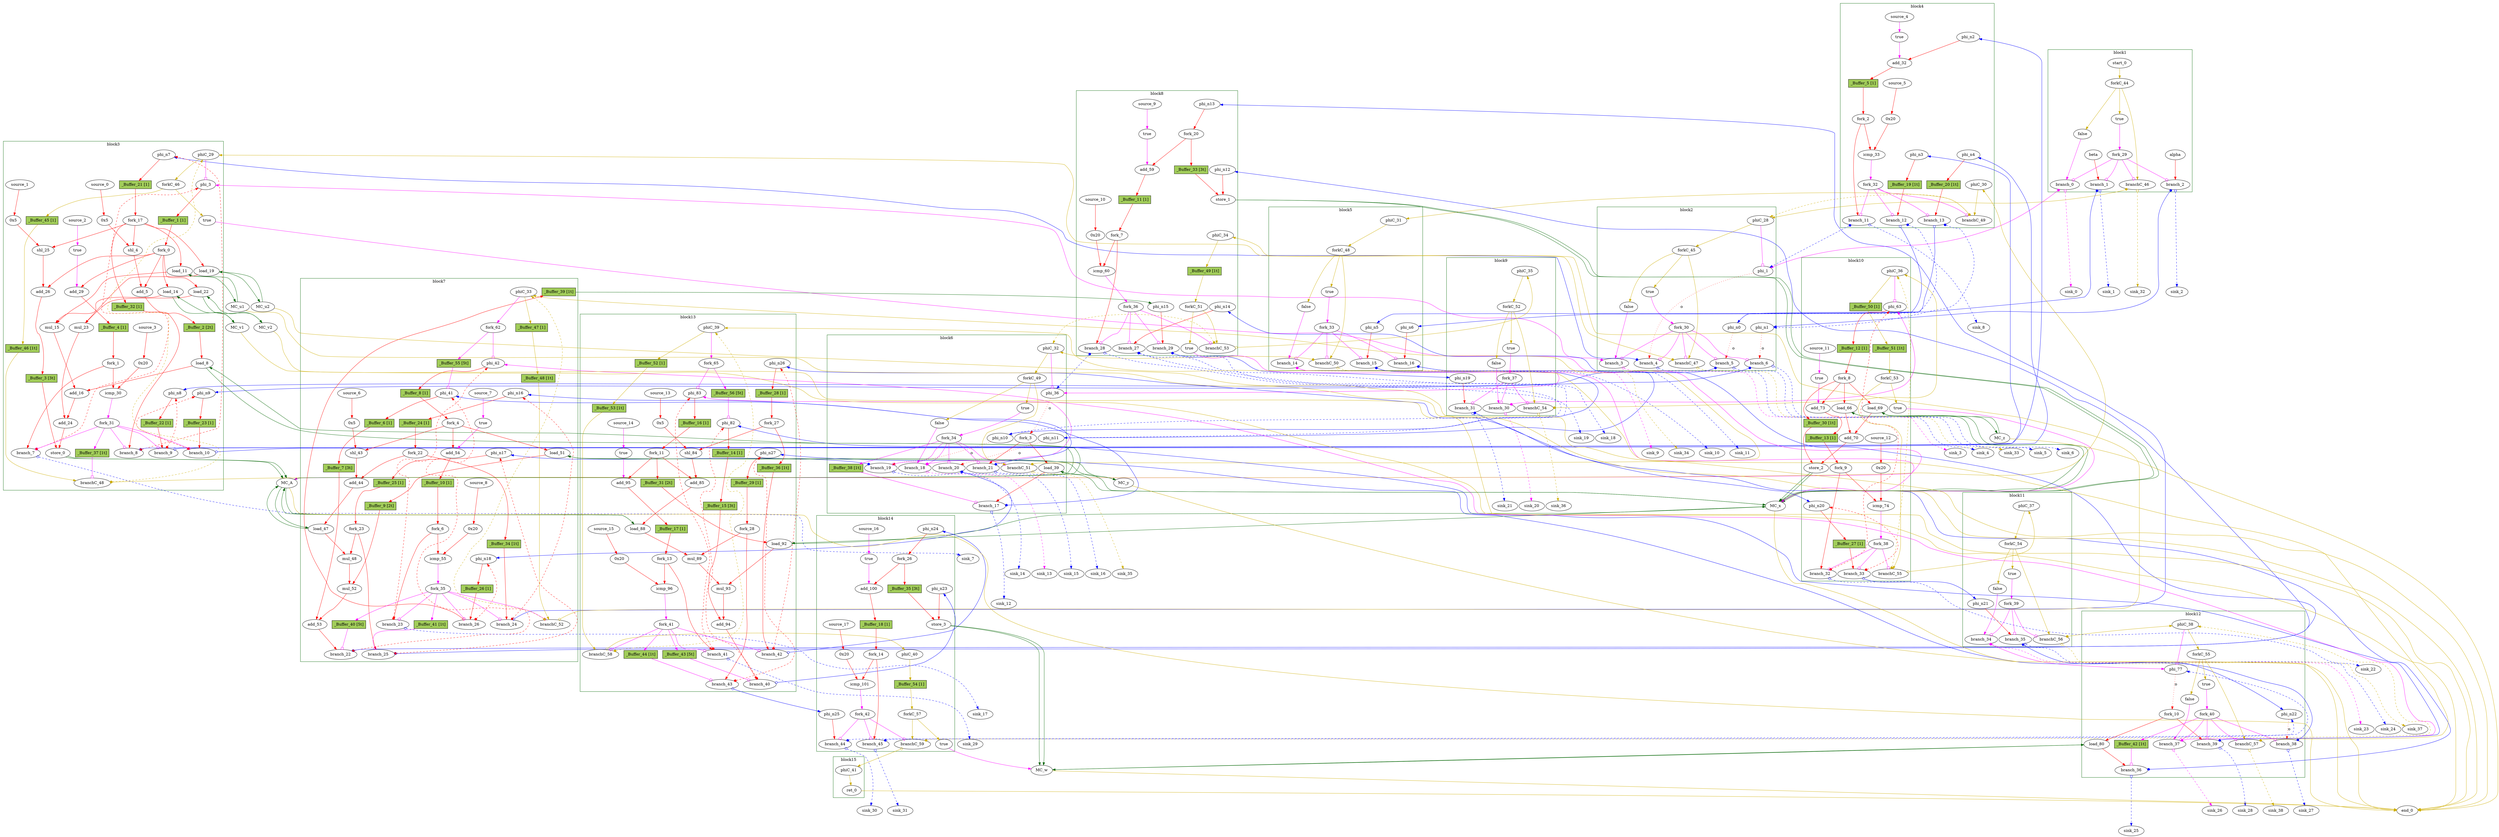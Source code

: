 // Number of blocks: 371
// Number of channels: 574
Digraph G {

  // Blocks
subgraph cluster_1 {
color = "darkgreen"
label = "block1"
  alpha [type=Entry, in="in1:32", out="out1:32", bbID = 1,  shape=oval];
  beta [type=Entry, in="in1:32", out="out1:32", bbID = 1,  shape=oval];
  brCst_block1 [type=Constant, in="in1:1", out="out1:1", bbID = 1, value="0x1", label=true,  shape=oval];
  cst_0 [type=Constant, in="in1:1", out="out1:1", bbID = 1, value="0x0", label=false,  shape=oval];
  branch_0 [type=Branch, in="in1:1 in2?:1", out="out1+:1 out2-:1", bbID = 1,  shape=oval];
  branch_1 [type=Branch, in="in1:32 in2?:1", out="out1+:32 out2-:32", bbID = 1,  shape=oval];
  branch_2 [type=Branch, in="in1:32 in2?:1", out="out1+:32 out2-:32", bbID = 1,  shape=oval];
  fork_29 [type=Fork, in="in1:1", out="out1:1 out2:1 out3:1 out4:1", bbID = 1,  shape=oval];
  start_0 [type=Entry, in="in1:0", out="out1:0", bbID = 1,  shape=oval];
  forkC_44 [type=Fork, in="in1:0", out="out1:0 out2:0 out3:0", bbID = 1,  shape=oval];
  branchC_46 [type=Branch, in="in1:0 in2?:1", out="out1+:0 out2-:0", bbID = 1,  shape=oval];
}
subgraph cluster_2 {
color = "darkgreen"
label = "block2"
  phi_1 [type=Mux, in="in1?:1 in2:6 in3:6", out="out1:6", delay=1.397, bbID = 2,  shape=oval];
  brCst_block2 [type=Constant, in="in1:1", out="out1:1", bbID = 2, value="0x1", label=true,  shape=oval];
  cst_1 [type=Constant, in="in1:1", out="out1:1", bbID = 2, value="0x0", label=false,  shape=oval];
  phi_n0 [type=Merge, in="in1:32 in2:32", out="out1:32", delay=1.397, bbID = 2,  shape=oval];
  phi_n1 [type=Merge, in="in1:32 in2:32", out="out1:32", delay=1.397, bbID = 2,  shape=oval];
  branch_3 [type=Branch, in="in1:1 in2?:1", out="out1+:1 out2-:1", bbID = 2,  shape=oval];
  branch_4 [type=Branch, in="in1:6 in2?:1", out="out1+:6 out2-:6", bbID = 2,  shape=oval];
  branch_5 [type=Branch, in="in1:32 in2?:1", out="out1+:32 out2-:32", bbID = 2,  shape=oval];
  branch_6 [type=Branch, in="in1:32 in2?:1", out="out1+:32 out2-:32", bbID = 2,  shape=oval];
  fork_30 [type=Fork, in="in1:1", out="out1:1 out2:1 out3:1 out4:1 out5:1", bbID = 2,  shape=oval];
  phiC_28 [type=CntrlMerge, in="in1:0 in2:0", out="out1:0 out2?:1", bbID = 2,  shape=oval];
  forkC_45 [type=Fork, in="in1:0", out="out1:0 out2:0 out3:0", bbID = 2,  shape=oval];
  branchC_47 [type=Branch, in="in1:0 in2?:1", out="out1+:0 out2-:0", bbID = 2,  shape=oval];
}
subgraph cluster_3 {
color = "darkgreen"
label = "block3"
  phi_3 [type=Mux, in="in1?:1 in2:6 in3:6", out="out1:6", delay=1.397, bbID = 3,  shape=oval];
  cst_2 [type=Constant, in="in1:3", out="out1:3", bbID = 3, value="0x5", label="0x5",  shape=oval];
  shl_4 [type=Operator, in="in1:11 in2:11", out="out1:11", op = "shl_op", bbID = 3,  shape=oval];
  add_5 [type=Operator, in="in1:12 in2:12", out="out1:12", op = "add_op", delay=2.287, bbID = 3,  shape=oval];
  load_8 [type=Operator, in="in1:32 in2:12", out="out1:32 out2:12", op = "mc_load_op", delay=1.412, latency=2, bbID = 3, portID = 0, offset = 0,  shape=oval];
  load_11 [type=Operator, in="in1:32 in2:6", out="out1:32 out2:6", op = "mc_load_op", delay=1.412, latency=2, bbID = 3, portID = 0, offset = 0,  shape=oval];
  load_14 [type=Operator, in="in1:32 in2:6", out="out1:32 out2:6", op = "mc_load_op", delay=1.412, latency=2, bbID = 3, portID = 0, offset = 0,  shape=oval];
  mul_15 [type=Operator, in="in1:32 in2:32", out="out1:32", op = "mul_op", latency=4, bbID = 3,  shape=oval];
  add_16 [type=Operator, in="in1:32 in2:32", out="out1:32", op = "add_op", delay=2.287, bbID = 3,  shape=oval];
  load_19 [type=Operator, in="in1:32 in2:6", out="out1:32 out2:6", op = "mc_load_op", delay=1.412, latency=2, bbID = 3, portID = 0, offset = 0,  shape=oval];
  load_22 [type=Operator, in="in1:32 in2:6", out="out1:32 out2:6", op = "mc_load_op", delay=1.412, latency=2, bbID = 3, portID = 0, offset = 0,  shape=oval];
  mul_23 [type=Operator, in="in1:32 in2:32", out="out1:32", op = "mul_op", latency=4, bbID = 3,  shape=oval];
  add_24 [type=Operator, in="in1:32 in2:32", out="out1:32", op = "add_op", delay=2.287, bbID = 3,  shape=oval];
  cst_3 [type=Constant, in="in1:3", out="out1:3", bbID = 3, value="0x5", label="0x5",  shape=oval];
  shl_25 [type=Operator, in="in1:11 in2:11", out="out1:11", op = "shl_op", bbID = 3,  shape=oval];
  add_26 [type=Operator, in="in1:12 in2:12", out="out1:12", op = "add_op", delay=2.287, bbID = 3,  shape=oval];
  store_0 [type=Operator, in="in1:32 in2:12", out="out1:32 out2:12", op = "mc_store_op", delay=0.672, bbID = 3, portID = 0, offset = 0,  shape=oval];
  cst_4 [type=Constant, in="in1:1", out="out1:1", bbID = 3, value="0x1", label=true,  shape=oval];
  add_29 [type=Operator, in="in1:6 in2:6", out="out1:6", op = "add_op", delay=2.287, bbID = 3,  shape=oval];
  cst_5 [type=Constant, in="in1:6", out="out1:6", bbID = 3, value="0x20", label="0x20",  shape=oval];
  icmp_30 [type=Operator, in="in1:6 in2:6", out="out1:1", op = "icmp_ult_op", delay=1.907, bbID = 3,  shape=oval];
  phi_n7 [type=Merge, in="in1:6 in2:6", out="out1:6", delay=1.397, bbID = 3,  shape=oval];
  phi_n8 [type=Merge, in="in1:32 in2:32", out="out1:32", delay=1.397, bbID = 3,  shape=oval];
  phi_n9 [type=Merge, in="in1:32 in2:32", out="out1:32", delay=1.397, bbID = 3,  shape=oval];
  fork_0 [type=Fork, in="in1:6", out="out1:6 out2:6 out3:6 out4:6 out5:6", bbID = 3,  shape=oval];
  fork_1 [type=Fork, in="in1:6", out="out1:6 out2:6", bbID = 3,  shape=oval];
  fork_17 [type=Fork, in="in1:6", out="out1:6 out2:6 out3:6 out4:6 out5:6", bbID = 3,  shape=oval];
  branch_7 [type=Branch, in="in1:6 in2?:1", out="out1+:6 out2-:6", bbID = 3,  shape=oval];
  branch_8 [type=Branch, in="in1:6 in2?:1", out="out1+:6 out2-:6", bbID = 3,  shape=oval];
  branch_9 [type=Branch, in="in1:32 in2?:1", out="out1+:32 out2-:32", bbID = 3,  shape=oval];
  branch_10 [type=Branch, in="in1:32 in2?:1", out="out1+:32 out2-:32", bbID = 3,  shape=oval];
  fork_31 [type=Fork, in="in1:1", out="out1:1 out2:1 out3:1 out4:1 out5:1", bbID = 3,  shape=oval];
  cst_25 [type=Constant, in="in1:1", out="out1:1", bbID = 3, value="0x1", label=true,  shape=oval];
  phiC_29 [type=CntrlMerge, in="in1:0 in2:0", out="out1:0 out2?:1", bbID = 3,  shape=oval];
  forkC_46 [type=Fork, in="in1:0", out="out1:0 out2:0", bbID = 3,  shape=oval];
  branchC_48 [type=Branch, in="in1:0 in2?:1", out="out1+:0 out2-:0", bbID = 3,  shape=oval];
  source_0 [type=Source, out="out1:3", bbID = 3,  shape=oval];
  source_1 [type=Source, out="out1:3", bbID = 3,  shape=oval];
  source_2 [type=Source, out="out1:1", bbID = 3,  shape=oval];
  source_3 [type=Source, out="out1:6", bbID = 3,  shape=oval];
  _Buffer_1 [type=Buffer, in="in1:6", out="out1:6", bbID = 3, slots=1, transparent=false, label="_Buffer_1 [1]",  shape=box, style=filled, fillcolor=darkolivegreen3, height = 0.4];
  _Buffer_2 [type=Buffer, in="in1:12", out="out1:12", bbID = 3, slots=2, transparent=true, label="_Buffer_2 [2t]",  shape=box, style=filled, fillcolor=darkolivegreen3, height = 0.4];
  _Buffer_3 [type=Buffer, in="in1:12", out="out1:12", bbID = 3, slots=3, transparent=true, label="_Buffer_3 [3t]",  shape=box, style=filled, fillcolor=darkolivegreen3, height = 0.4];
  _Buffer_4 [type=Buffer, in="in1:6", out="out1:6", bbID = 3, slots=1, transparent=false, label="_Buffer_4 [1]",  shape=box, style=filled, fillcolor=darkolivegreen3, height = 0.4];
  _Buffer_21 [type=Buffer, in="in1:6", out="out1:6", bbID = 3, slots=1, transparent=false, label="_Buffer_21 [1]",  shape=box, style=filled, fillcolor=darkolivegreen3, height = 0.4];
  _Buffer_22 [type=Buffer, in="in1:32", out="out1:32", bbID = 3, slots=1, transparent=false, label="_Buffer_22 [1]",  shape=box, style=filled, fillcolor=darkolivegreen3, height = 0.4];
  _Buffer_23 [type=Buffer, in="in1:32", out="out1:32", bbID = 3, slots=1, transparent=false, label="_Buffer_23 [1]",  shape=box, style=filled, fillcolor=darkolivegreen3, height = 0.4];
  _Buffer_32 [type=Buffer, in="in1:6", out="out1:6", bbID = 3, slots=1, transparent=false, label="_Buffer_32 [1]",  shape=box, style=filled, fillcolor=darkolivegreen3, height = 0.4];
  _Buffer_37 [type=Buffer, in="in1:1", out="out1:1", bbID = 3, slots=1, transparent=true, label="_Buffer_37 [1t]",  shape=box, style=filled, fillcolor=darkolivegreen3, height = 0.4];
  _Buffer_45 [type=Buffer, in="in1:0", out="out1:0", bbID = 3, slots=1, transparent=false, label="_Buffer_45 [1]",  shape=box, style=filled, fillcolor=darkolivegreen3, height = 0.4];
  _Buffer_46 [type=Buffer, in="in1:0", out="out1:0", bbID = 3, slots=1, transparent=true, label="_Buffer_46 [1t]",  shape=box, style=filled, fillcolor=darkolivegreen3, height = 0.4];
}
subgraph cluster_4 {
color = "darkgreen"
label = "block4"
  cst_6 [type=Constant, in="in1:1", out="out1:1", bbID = 4, value="0x1", label=true,  shape=oval];
  add_32 [type=Operator, in="in1:6 in2:6", out="out1:6", op = "add_op", delay=2.287, bbID = 4,  shape=oval];
  cst_7 [type=Constant, in="in1:6", out="out1:6", bbID = 4, value="0x20", label="0x20",  shape=oval];
  icmp_33 [type=Operator, in="in1:6 in2:6", out="out1:1", op = "icmp_ult_op", delay=1.907, bbID = 4,  shape=oval];
  phi_n2 [type=Merge, in="in1:6", out="out1:6", bbID = 4,  shape=oval];
  phi_n3 [type=Merge, in="in1:32", out="out1:32", bbID = 4,  shape=oval];
  phi_n4 [type=Merge, in="in1:32", out="out1:32", bbID = 4,  shape=oval];
  fork_2 [type=Fork, in="in1:6", out="out1:6 out2:6", bbID = 4,  shape=oval];
  branch_11 [type=Branch, in="in1:6 in2?:1", out="out1+:6 out2-:6", bbID = 4,  shape=oval];
  branch_12 [type=Branch, in="in1:32 in2?:1", out="out1+:32 out2-:32", bbID = 4,  shape=oval];
  branch_13 [type=Branch, in="in1:32 in2?:1", out="out1+:32 out2-:32", bbID = 4,  shape=oval];
  fork_32 [type=Fork, in="in1:1", out="out1:1 out2:1 out3:1 out4:1", bbID = 4,  shape=oval];
  phiC_30 [type=Merge, in="in1:0", out="out1:0", bbID = 4,  shape=oval];
  branchC_49 [type=Branch, in="in1:0 in2?:1", out="out1+:0 out2-:0", bbID = 4,  shape=oval];
  source_4 [type=Source, out="out1:1", bbID = 4,  shape=oval];
  source_5 [type=Source, out="out1:6", bbID = 4,  shape=oval];
  _Buffer_5 [type=Buffer, in="in1:6", out="out1:6", bbID = 4, slots=1, transparent=false, label="_Buffer_5 [1]",  shape=box, style=filled, fillcolor=darkolivegreen3, height = 0.4];
  _Buffer_19 [type=Buffer, in="in1:32", out="out1:32", bbID = 4, slots=1, transparent=true, label="_Buffer_19 [1t]",  shape=box, style=filled, fillcolor=darkolivegreen3, height = 0.4];
  _Buffer_20 [type=Buffer, in="in1:32", out="out1:32", bbID = 4, slots=1, transparent=true, label="_Buffer_20 [1t]",  shape=box, style=filled, fillcolor=darkolivegreen3, height = 0.4];
}
subgraph cluster_5 {
color = "darkgreen"
label = "block5"
  brCst_block5 [type=Constant, in="in1:1", out="out1:1", bbID = 5, value="0x1", label=true,  shape=oval];
  cst_8 [type=Constant, in="in1:1", out="out1:1", bbID = 5, value="0x0", label=false,  shape=oval];
  phi_n5 [type=Merge, in="in1:32", out="out1:32", bbID = 5,  shape=oval];
  phi_n6 [type=Merge, in="in1:32", out="out1:32", bbID = 5,  shape=oval];
  branch_14 [type=Branch, in="in1:1 in2?:1", out="out1+:1 out2-:1", bbID = 5,  shape=oval];
  branch_15 [type=Branch, in="in1:32 in2?:1", out="out1+:32 out2-:32", bbID = 5,  shape=oval];
  branch_16 [type=Branch, in="in1:32 in2?:1", out="out1+:32 out2-:32", bbID = 5,  shape=oval];
  fork_33 [type=Fork, in="in1:1", out="out1:1 out2:1 out3:1 out4:1", bbID = 5,  shape=oval];
  phiC_31 [type=Merge, in="in1:0", out="out1:0", bbID = 5,  shape=oval];
  forkC_48 [type=Fork, in="in1:0", out="out1:0 out2:0 out3:0", bbID = 5,  shape=oval];
  branchC_50 [type=Branch, in="in1:0 in2?:1", out="out1+:0 out2-:0", bbID = 5,  shape=oval];
}
subgraph cluster_6 {
color = "darkgreen"
label = "block6"
  phi_36 [type=Mux, in="in1?:1 in2:6 in3:6", out="out1:6", delay=1.397, bbID = 6,  shape=oval];
  load_39 [type=Operator, in="in1:32 in2:6", out="out1:32 out2:6", op = "mc_load_op", delay=1.412, latency=2, bbID = 6, portID = 0, offset = 0,  shape=oval];
  brCst_block6 [type=Constant, in="in1:1", out="out1:1", bbID = 6, value="0x1", label=true,  shape=oval];
  cst_9 [type=Constant, in="in1:1", out="out1:1", bbID = 6, value="0x0", label=false,  shape=oval];
  phi_n10 [type=Merge, in="in1:32 in2:32", out="out1:32", delay=1.397, bbID = 6,  shape=oval];
  phi_n11 [type=Merge, in="in1:32 in2:32", out="out1:32", delay=1.397, bbID = 6,  shape=oval];
  fork_3 [type=Fork, in="in1:6", out="out1:6 out2:6", bbID = 6,  shape=oval];
  branch_17 [type=Branch, in="in1:32 in2?:1", out="out1+:32 out2-:32", bbID = 6,  shape=oval];
  branch_18 [type=Branch, in="in1:1 in2?:1", out="out1+:1 out2-:1", bbID = 6,  shape=oval];
  branch_19 [type=Branch, in="in1:32 in2?:1", out="out1+:32 out2-:32", bbID = 6,  shape=oval];
  branch_20 [type=Branch, in="in1:32 in2?:1", out="out1+:32 out2-:32", bbID = 6,  shape=oval];
  branch_21 [type=Branch, in="in1:6 in2?:1", out="out1+:6 out2-:6", bbID = 6,  shape=oval];
  fork_34 [type=Fork, in="in1:1", out="out1:1 out2:1 out3:1 out4:1 out5:1 out6:1", bbID = 6,  shape=oval];
  phiC_32 [type=CntrlMerge, in="in1:0 in2:0", out="out1:0 out2?:1", bbID = 6,  shape=oval];
  forkC_49 [type=Fork, in="in1:0", out="out1:0 out2:0 out3:0", bbID = 6,  shape=oval];
  branchC_51 [type=Branch, in="in1:0 in2?:1", out="out1+:0 out2-:0", bbID = 6,  shape=oval];
  _Buffer_38 [type=Buffer, in="in1:1", out="out1:1", bbID = 6, slots=1, transparent=true, label="_Buffer_38 [1t]",  shape=box, style=filled, fillcolor=darkolivegreen3, height = 0.4];
}
subgraph cluster_7 {
color = "darkgreen"
label = "block7"
  phi_41 [type=Mux, in="in1?:1 in2:32 in3:32", out="out1:32", delay=1.397, bbID = 7,  shape=oval];
  phi_42 [type=Mux, in="in1?:1 in2:6 in3:6", out="out1:6", delay=1.397, bbID = 7,  shape=oval];
  cst_10 [type=Constant, in="in1:3", out="out1:3", bbID = 7, value="0x5", label="0x5",  shape=oval];
  shl_43 [type=Operator, in="in1:11 in2:11", out="out1:11", op = "shl_op", bbID = 7,  shape=oval];
  add_44 [type=Operator, in="in1:12 in2:12", out="out1:12", op = "add_op", delay=2.287, bbID = 7,  shape=oval];
  load_47 [type=Operator, in="in1:32 in2:12", out="out1:32 out2:12", op = "mc_load_op", delay=1.412, latency=2, bbID = 7, portID = 1, offset = 0,  shape=oval];
  mul_48 [type=Operator, in="in1:32 in2:32", out="out1:32", op = "mul_op", latency=4, bbID = 7,  shape=oval];
  load_51 [type=Operator, in="in1:32 in2:6", out="out1:32 out2:6", op = "mc_load_op", delay=1.412, latency=2, bbID = 7, portID = 0, offset = 0,  shape=oval];
  mul_52 [type=Operator, in="in1:32 in2:32", out="out1:32", op = "mul_op", latency=4, bbID = 7,  shape=oval];
  add_53 [type=Operator, in="in1:32 in2:32", out="out1:32", op = "add_op", delay=2.287, bbID = 7,  shape=oval];
  cst_11 [type=Constant, in="in1:1", out="out1:1", bbID = 7, value="0x1", label=true,  shape=oval];
  add_54 [type=Operator, in="in1:6 in2:6", out="out1:6", op = "add_op", delay=2.287, bbID = 7,  shape=oval];
  cst_12 [type=Constant, in="in1:6", out="out1:6", bbID = 7, value="0x20", label="0x20",  shape=oval];
  icmp_55 [type=Operator, in="in1:6 in2:6", out="out1:1", op = "icmp_ult_op", delay=1.907, bbID = 7,  shape=oval];
  phi_n16 [type=Merge, in="in1:6 in2:6", out="out1:6", delay=1.397, bbID = 7,  shape=oval];
  phi_n17 [type=Merge, in="in1:32 in2:32", out="out1:32", delay=1.397, bbID = 7,  shape=oval];
  phi_n18 [type=Merge, in="in1:32 in2:32", out="out1:32", delay=1.397, bbID = 7,  shape=oval];
  fork_4 [type=Fork, in="in1:6", out="out1:6 out2:6 out3:6", bbID = 7,  shape=oval];
  fork_6 [type=Fork, in="in1:6", out="out1:6 out2:6", bbID = 7,  shape=oval];
  fork_22 [type=Fork, in="in1:6", out="out1:6 out2:6", bbID = 7,  shape=oval];
  fork_23 [type=Fork, in="in1:32", out="out1:32 out2:32", bbID = 7,  shape=oval];
  branch_22 [type=Branch, in="in1:32 in2?:1", out="out1+:32 out2-:32", bbID = 7,  shape=oval];
  branch_23 [type=Branch, in="in1:6 in2?:1", out="out1+:6 out2-:6", bbID = 7,  shape=oval];
  branch_24 [type=Branch, in="in1:6 in2?:1", out="out1+:6 out2-:6", bbID = 7,  shape=oval];
  branch_25 [type=Branch, in="in1:32 in2?:1", out="out1+:32 out2-:32", bbID = 7,  shape=oval];
  branch_26 [type=Branch, in="in1:32 in2?:1", out="out1+:32 out2-:32", bbID = 7,  shape=oval];
  fork_35 [type=Fork, in="in1:1", out="out1:1 out2:1 out3:1 out4:1 out5:1 out6:1", bbID = 7,  shape=oval];
  phiC_33 [type=CntrlMerge, in="in1:0 in2:0", out="out1:0 out2?:1", bbID = 7,  shape=oval];
  branchC_52 [type=Branch, in="in1:0 in2?:1", out="out1+:0 out2-:0", bbID = 7,  shape=oval];
  source_6 [type=Source, out="out1:3", bbID = 7,  shape=oval];
  source_7 [type=Source, out="out1:1", bbID = 7,  shape=oval];
  source_8 [type=Source, out="out1:6", bbID = 7,  shape=oval];
  fork_62 [type=Fork, in="in1:1", out="out1:1 out2:1", bbID = 7,  shape=oval];
  _Buffer_6 [type=Buffer, in="in1:32", out="out1:32", bbID = 7, slots=1, transparent=false, label="_Buffer_6 [1]",  shape=box, style=filled, fillcolor=darkolivegreen3, height = 0.4];
  _Buffer_7 [type=Buffer, in="in1:32", out="out1:32", bbID = 7, slots=3, transparent=true, label="_Buffer_7 [3t]",  shape=box, style=filled, fillcolor=darkolivegreen3, height = 0.4];
  _Buffer_8 [type=Buffer, in="in1:6", out="out1:6", bbID = 7, slots=1, transparent=false, label="_Buffer_8 [1]",  shape=box, style=filled, fillcolor=darkolivegreen3, height = 0.4];
  _Buffer_9 [type=Buffer, in="in1:32", out="out1:32", bbID = 7, slots=2, transparent=true, label="_Buffer_9 [2t]",  shape=box, style=filled, fillcolor=darkolivegreen3, height = 0.4];
  _Buffer_10 [type=Buffer, in="in1:6", out="out1:6", bbID = 7, slots=1, transparent=false, label="_Buffer_10 [1]",  shape=box, style=filled, fillcolor=darkolivegreen3, height = 0.4];
  _Buffer_24 [type=Buffer, in="in1:6", out="out1:6", bbID = 7, slots=1, transparent=false, label="_Buffer_24 [1]",  shape=box, style=filled, fillcolor=darkolivegreen3, height = 0.4];
  _Buffer_25 [type=Buffer, in="in1:32", out="out1:32", bbID = 7, slots=1, transparent=false, label="_Buffer_25 [1]",  shape=box, style=filled, fillcolor=darkolivegreen3, height = 0.4];
  _Buffer_26 [type=Buffer, in="in1:32", out="out1:32", bbID = 7, slots=1, transparent=false, label="_Buffer_26 [1]",  shape=box, style=filled, fillcolor=darkolivegreen3, height = 0.4];
  _Buffer_34 [type=Buffer, in="in1:6", out="out1:6", bbID = 7, slots=1, transparent=true, label="_Buffer_34 [1t]",  shape=box, style=filled, fillcolor=darkolivegreen3, height = 0.4];
  _Buffer_39 [type=Buffer, in="in1:32", out="out1:32", bbID = 7, slots=1, transparent=true, label="_Buffer_39 [1t]",  shape=box, style=filled, fillcolor=darkolivegreen3, height = 0.4];
  _Buffer_40 [type=Buffer, in="in1:1", out="out1:1", bbID = 7, slots=5, transparent=true, label="_Buffer_40 [5t]",  shape=box, style=filled, fillcolor=darkolivegreen3, height = 0.4];
  _Buffer_41 [type=Buffer, in="in1:1", out="out1:1", bbID = 7, slots=1, transparent=true, label="_Buffer_41 [1t]",  shape=box, style=filled, fillcolor=darkolivegreen3, height = 0.4];
  _Buffer_47 [type=Buffer, in="in1:0", out="out1:0", bbID = 7, slots=1, transparent=false, label="_Buffer_47 [1]",  shape=box, style=filled, fillcolor=darkolivegreen3, height = 0.4];
  _Buffer_48 [type=Buffer, in="in1:0", out="out1:0", bbID = 7, slots=1, transparent=true, label="_Buffer_48 [1t]",  shape=box, style=filled, fillcolor=darkolivegreen3, height = 0.4];
  _Buffer_55 [type=Buffer, in="in1:1", out="out1:1", bbID = 7, slots=5, transparent=true, label="_Buffer_55 [5t]",  shape=box, style=filled, fillcolor=darkolivegreen3, height = 0.4];
}
subgraph cluster_8 {
color = "darkgreen"
label = "block8"
  store_1 [type=Operator, in="in1:32 in2:6", out="out1:32 out2:6", op = "mc_store_op", delay=0.672, bbID = 8, portID = 0, offset = 0,  shape=oval];
  cst_13 [type=Constant, in="in1:1", out="out1:1", bbID = 8, value="0x1", label=true,  shape=oval];
  add_59 [type=Operator, in="in1:6 in2:6", out="out1:6", op = "add_op", delay=2.287, bbID = 8,  shape=oval];
  cst_14 [type=Constant, in="in1:6", out="out1:6", bbID = 8, value="0x20", label="0x20",  shape=oval];
  icmp_60 [type=Operator, in="in1:6 in2:6", out="out1:1", op = "icmp_ult_op", delay=1.907, bbID = 8,  shape=oval];
  phi_n12 [type=Merge, in="in1:32", out="out1:32", bbID = 8,  shape=oval];
  phi_n13 [type=Merge, in="in1:6", out="out1:6", bbID = 8,  shape=oval];
  phi_n14 [type=Merge, in="in1:32", out="out1:32", bbID = 8,  shape=oval];
  phi_n15 [type=Merge, in="in1:32", out="out1:32", bbID = 8,  shape=oval];
  fork_7 [type=Fork, in="in1:6", out="out1:6 out2:6", bbID = 8,  shape=oval];
  fork_20 [type=Fork, in="in1:6", out="out1:6 out2:6", bbID = 8,  shape=oval];
  branch_27 [type=Branch, in="in1:32 in2?:1", out="out1+:32 out2-:32", bbID = 8,  shape=oval];
  branch_28 [type=Branch, in="in1:6 in2?:1", out="out1+:6 out2-:6", bbID = 8,  shape=oval];
  branch_29 [type=Branch, in="in1:32 in2?:1", out="out1+:32 out2-:32", bbID = 8,  shape=oval];
  fork_36 [type=Fork, in="in1:1", out="out1:1 out2:1 out3:1 out4:1", bbID = 8,  shape=oval];
  cst_26 [type=Constant, in="in1:1", out="out1:1", bbID = 8, value="0x1", label=true,  shape=oval];
  phiC_34 [type=Merge, in="in1:0", out="out1:0", bbID = 8,  shape=oval];
  forkC_51 [type=Fork, in="in1:0", out="out1:0 out2:0", bbID = 8,  shape=oval];
  branchC_53 [type=Branch, in="in1:0 in2?:1", out="out1+:0 out2-:0", bbID = 8,  shape=oval];
  source_9 [type=Source, out="out1:1", bbID = 8,  shape=oval];
  source_10 [type=Source, out="out1:6", bbID = 8,  shape=oval];
  _Buffer_11 [type=Buffer, in="in1:6", out="out1:6", bbID = 8, slots=1, transparent=false, label="_Buffer_11 [1]",  shape=box, style=filled, fillcolor=darkolivegreen3, height = 0.4];
  _Buffer_33 [type=Buffer, in="in1:6", out="out1:6", bbID = 8, slots=3, transparent=true, label="_Buffer_33 [3t]",  shape=box, style=filled, fillcolor=darkolivegreen3, height = 0.4];
  _Buffer_49 [type=Buffer, in="in1:0", out="out1:0", bbID = 8, slots=1, transparent=true, label="_Buffer_49 [1t]",  shape=box, style=filled, fillcolor=darkolivegreen3, height = 0.4];
}
subgraph cluster_9 {
color = "darkgreen"
label = "block9"
  brCst_block9 [type=Constant, in="in1:1", out="out1:1", bbID = 9, value="0x1", label=true,  shape=oval];
  cst_15 [type=Constant, in="in1:1", out="out1:1", bbID = 9, value="0x0", label=false,  shape=oval];
  phi_n19 [type=Merge, in="in1:32", out="out1:32", bbID = 9,  shape=oval];
  branch_30 [type=Branch, in="in1:1 in2?:1", out="out1+:1 out2-:1", bbID = 9,  shape=oval];
  branch_31 [type=Branch, in="in1:32 in2?:1", out="out1+:32 out2-:32", bbID = 9,  shape=oval];
  fork_37 [type=Fork, in="in1:1", out="out1:1 out2:1 out3:1", bbID = 9,  shape=oval];
  phiC_35 [type=Merge, in="in1:0", out="out1:0", bbID = 9,  shape=oval];
  forkC_52 [type=Fork, in="in1:0", out="out1:0 out2:0 out3:0", bbID = 9,  shape=oval];
  branchC_54 [type=Branch, in="in1:0 in2?:1", out="out1+:0 out2-:0", bbID = 9,  shape=oval];
}
subgraph cluster_10 {
color = "darkgreen"
label = "block10"
  phi_63 [type=Mux, in="in1?:1 in2:6 in3:6", out="out1:6", delay=1.397, bbID = 10,  shape=oval];
  load_66 [type=Operator, in="in1:32 in2:6", out="out1:32 out2:6", op = "mc_load_op", delay=1.412, latency=2, bbID = 10, portID = 1, offset = 0,  shape=oval];
  load_69 [type=Operator, in="in1:32 in2:6", out="out1:32 out2:6", op = "mc_load_op", delay=1.412, latency=2, bbID = 10, portID = 0, offset = 0,  shape=oval];
  add_70 [type=Operator, in="in1:32 in2:32", out="out1:32", op = "add_op", delay=2.287, bbID = 10,  shape=oval];
  store_2 [type=Operator, in="in1:32 in2:6", out="out1:32 out2:6", op = "mc_store_op", delay=0.672, bbID = 10, portID = 1, offset = 0,  shape=oval];
  cst_16 [type=Constant, in="in1:1", out="out1:1", bbID = 10, value="0x1", label=true,  shape=oval];
  add_73 [type=Operator, in="in1:6 in2:6", out="out1:6", op = "add_op", delay=2.287, bbID = 10,  shape=oval];
  cst_17 [type=Constant, in="in1:6", out="out1:6", bbID = 10, value="0x20", label="0x20",  shape=oval];
  icmp_74 [type=Operator, in="in1:6 in2:6", out="out1:1", op = "icmp_ult_op", delay=1.907, bbID = 10,  shape=oval];
  phi_n20 [type=Merge, in="in1:32 in2:32", out="out1:32", delay=1.397, bbID = 10,  shape=oval];
  fork_8 [type=Fork, in="in1:6", out="out1:6 out2:6 out3:6 out4:6", bbID = 10,  shape=oval];
  fork_9 [type=Fork, in="in1:6", out="out1:6 out2:6", bbID = 10,  shape=oval];
  branch_32 [type=Branch, in="in1:6 in2?:1", out="out1+:6 out2-:6", bbID = 10,  shape=oval];
  branch_33 [type=Branch, in="in1:32 in2?:1", out="out1+:32 out2-:32", bbID = 10,  shape=oval];
  fork_38 [type=Fork, in="in1:1", out="out1:1 out2:1 out3:1", bbID = 10,  shape=oval];
  cst_27 [type=Constant, in="in1:1", out="out1:1", bbID = 10, value="0x1", label=true,  shape=oval];
  phiC_36 [type=CntrlMerge, in="in1:0 in2:0", out="out1:0 out2?:1", bbID = 10,  shape=oval];
  forkC_53 [type=Fork, in="in1:0", out="out1:0 out2:0", bbID = 10,  shape=oval];
  branchC_55 [type=Branch, in="in1:0 in2?:1", out="out1+:0 out2-:0", bbID = 10,  shape=oval];
  source_11 [type=Source, out="out1:1", bbID = 10,  shape=oval];
  source_12 [type=Source, out="out1:6", bbID = 10,  shape=oval];
  _Buffer_12 [type=Buffer, in="in1:6", out="out1:6", bbID = 10, slots=1, transparent=false, label="_Buffer_12 [1]",  shape=box, style=filled, fillcolor=darkolivegreen3, height = 0.4];
  _Buffer_13 [type=Buffer, in="in1:6", out="out1:6", bbID = 10, slots=1, transparent=false, label="_Buffer_13 [1]",  shape=box, style=filled, fillcolor=darkolivegreen3, height = 0.4];
  _Buffer_27 [type=Buffer, in="in1:32", out="out1:32", bbID = 10, slots=1, transparent=false, label="_Buffer_27 [1]",  shape=box, style=filled, fillcolor=darkolivegreen3, height = 0.4];
  _Buffer_30 [type=Buffer, in="in1:6", out="out1:6", bbID = 10, slots=1, transparent=true, label="_Buffer_30 [1t]",  shape=box, style=filled, fillcolor=darkolivegreen3, height = 0.4];
  _Buffer_50 [type=Buffer, in="in1:0", out="out1:0", bbID = 10, slots=1, transparent=false, label="_Buffer_50 [1]",  shape=box, style=filled, fillcolor=darkolivegreen3, height = 0.4];
  _Buffer_51 [type=Buffer, in="in1:0", out="out1:0", bbID = 10, slots=1, transparent=true, label="_Buffer_51 [1t]",  shape=box, style=filled, fillcolor=darkolivegreen3, height = 0.4];
}
subgraph cluster_11 {
color = "darkgreen"
label = "block11"
  brCst_block11 [type=Constant, in="in1:1", out="out1:1", bbID = 11, value="0x1", label=true,  shape=oval];
  cst_18 [type=Constant, in="in1:1", out="out1:1", bbID = 11, value="0x0", label=false,  shape=oval];
  phi_n21 [type=Merge, in="in1:32", out="out1:32", bbID = 11,  shape=oval];
  branch_34 [type=Branch, in="in1:1 in2?:1", out="out1+:1 out2-:1", bbID = 11,  shape=oval];
  branch_35 [type=Branch, in="in1:32 in2?:1", out="out1+:32 out2-:32", bbID = 11,  shape=oval];
  fork_39 [type=Fork, in="in1:1", out="out1:1 out2:1 out3:1", bbID = 11,  shape=oval];
  phiC_37 [type=Merge, in="in1:0", out="out1:0", bbID = 11,  shape=oval];
  forkC_54 [type=Fork, in="in1:0", out="out1:0 out2:0 out3:0", bbID = 11,  shape=oval];
  branchC_56 [type=Branch, in="in1:0 in2?:1", out="out1+:0 out2-:0", bbID = 11,  shape=oval];
}
subgraph cluster_12 {
color = "darkgreen"
label = "block12"
  phi_77 [type=Mux, in="in1?:1 in2:6 in3:6", out="out1:6", delay=1.397, bbID = 12,  shape=oval];
  load_80 [type=Operator, in="in1:32 in2:6", out="out1:32 out2:6", op = "mc_load_op", delay=1.412, latency=2, bbID = 12, portID = 0, offset = 0,  shape=oval];
  brCst_block12 [type=Constant, in="in1:1", out="out1:1", bbID = 12, value="0x1", label=true,  shape=oval];
  cst_19 [type=Constant, in="in1:1", out="out1:1", bbID = 12, value="0x0", label=false,  shape=oval];
  phi_n22 [type=Merge, in="in1:32 in2:32", out="out1:32", delay=1.397, bbID = 12,  shape=oval];
  fork_10 [type=Fork, in="in1:6", out="out1:6 out2:6", bbID = 12,  shape=oval];
  branch_36 [type=Branch, in="in1:32 in2?:1", out="out1+:32 out2-:32", bbID = 12,  shape=oval];
  branch_37 [type=Branch, in="in1:1 in2?:1", out="out1+:1 out2-:1", bbID = 12,  shape=oval];
  branch_38 [type=Branch, in="in1:32 in2?:1", out="out1+:32 out2-:32", bbID = 12,  shape=oval];
  branch_39 [type=Branch, in="in1:6 in2?:1", out="out1+:6 out2-:6", bbID = 12,  shape=oval];
  fork_40 [type=Fork, in="in1:1", out="out1:1 out2:1 out3:1 out4:1 out5:1", bbID = 12,  shape=oval];
  phiC_38 [type=CntrlMerge, in="in1:0 in2:0", out="out1:0 out2?:1", bbID = 12,  shape=oval];
  forkC_55 [type=Fork, in="in1:0", out="out1:0 out2:0 out3:0", bbID = 12,  shape=oval];
  branchC_57 [type=Branch, in="in1:0 in2?:1", out="out1+:0 out2-:0", bbID = 12,  shape=oval];
  _Buffer_42 [type=Buffer, in="in1:1", out="out1:1", bbID = 12, slots=1, transparent=true, label="_Buffer_42 [1t]",  shape=box, style=filled, fillcolor=darkolivegreen3, height = 0.4];
}
subgraph cluster_13 {
color = "darkgreen"
label = "block13"
  phi_82 [type=Mux, in="in1?:1 in2:32 in3:32", out="out1:32", delay=1.397, bbID = 13, retimingDiff=4.5,  shape=oval];
  phi_83 [type=Mux, in="in1?:1 in2:6 in3:6", out="out1:6", delay=1.397, bbID = 13,  shape=oval];
  cst_20 [type=Constant, in="in1:3", out="out1:3", bbID = 13, value="0x5", label="0x5", retimingDiff=0.5,  shape=oval];
  shl_84 [type=Operator, in="in1:11 in2:11", out="out1:11", op = "shl_op", bbID = 13, retimingDiff=0.5,  shape=oval];
  add_85 [type=Operator, in="in1:12 in2:12", out="out1:12", op = "add_op", delay=2.287, bbID = 13, retimingDiff=0.5,  shape=oval];
  load_88 [type=Operator, in="in1:32 in2:12", out="out1:32 out2:12", op = "mc_load_op", delay=1.412, latency=2, bbID = 13, portID = 2, offset = 0, retimingDiff=1,  shape=oval];
  mul_89 [type=Operator, in="in1:32 in2:32", out="out1:32", op = "mul_op", latency=4, bbID = 13, retimingDiff=2,  shape=oval];
  load_92 [type=Operator, in="in1:32 in2:6", out="out1:32 out2:6", op = "mc_load_op", delay=1.412, latency=2, bbID = 13, portID = 2, offset = 0, retimingDiff=1,  shape=oval];
  mul_93 [type=Operator, in="in1:32 in2:32", out="out1:32", op = "mul_op", latency=4, bbID = 13, retimingDiff=2,  shape=oval];
  add_94 [type=Operator, in="in1:32 in2:32", out="out1:32", op = "add_op", delay=2.287, bbID = 13, retimingDiff=5.5,  shape=oval];
  cst_21 [type=Constant, in="in1:1", out="out1:1", bbID = 13, value="0x1", label=true, retimingDiff=0.5,  shape=oval];
  add_95 [type=Operator, in="in1:6 in2:6", out="out1:6", op = "add_op", delay=2.287, bbID = 13, retimingDiff=0.5,  shape=oval];
  cst_22 [type=Constant, in="in1:6", out="out1:6", bbID = 13, value="0x20", label="0x20", retimingDiff=1,  shape=oval];
  icmp_96 [type=Operator, in="in1:6 in2:6", out="out1:1", op = "icmp_ult_op", delay=1.907, bbID = 13, retimingDiff=1,  shape=oval];
  phi_n26 [type=Merge, in="in1:6 in2:6", out="out1:6", delay=1.397, bbID = 13,  shape=oval];
  phi_n27 [type=Merge, in="in1:32 in2:32", out="out1:32", delay=1.397, bbID = 13, retimingDiff=0.5,  shape=oval];
  fork_11 [type=Fork, in="in1:6", out="out1:6 out2:6 out3:6", bbID = 13, retimingDiff=0.5,  shape=oval];
  fork_13 [type=Fork, in="in1:6", out="out1:6 out2:6", bbID = 13, retimingDiff=1,  shape=oval];
  fork_27 [type=Fork, in="in1:6", out="out1:6 out2:6", bbID = 13, retimingDiff=0.5,  shape=oval];
  fork_28 [type=Fork, in="in1:32", out="out1:32 out2:32", bbID = 13, retimingDiff=1.5,  shape=oval];
  branch_40 [type=Branch, in="in1:32 in2?:1", out="out1+:32 out2-:32", bbID = 13, retimingDiff=5.5,  shape=oval];
  branch_41 [type=Branch, in="in1:6 in2?:1", out="out1+:6 out2-:6", bbID = 13, retimingDiff=1,  shape=oval];
  branch_42 [type=Branch, in="in1:6 in2?:1", out="out1+:6 out2-:6", bbID = 13, retimingDiff=1,  shape=oval];
  branch_43 [type=Branch, in="in1:32 in2?:1", out="out1+:32 out2-:32", bbID = 13, retimingDiff=1.5,  shape=oval];
  fork_41 [type=Fork, in="in1:1", out="out1:1 out2:1 out3:1 out4:1 out5:1", bbID = 13, retimingDiff=1,  shape=oval];
  phiC_39 [type=CntrlMerge, in="in1:0 in2:0", out="out1:0 out2?:1", bbID = 13,  shape=oval];
  branchC_58 [type=Branch, in="in1:0 in2?:1", out="out1+:0 out2-:0", bbID = 13, retimingDiff=1,  shape=oval];
  source_13 [type=Source, out="out1:3", bbID = 13, retimingDiff=0.5,  shape=oval];
  source_14 [type=Source, out="out1:1", bbID = 13, retimingDiff=0.5,  shape=oval];
  source_15 [type=Source, out="out1:6", bbID = 13, retimingDiff=1,  shape=oval];
  fork_65 [type=Fork, in="in1:1", out="out1:1 out2:1", bbID = 13,  shape=oval];
  _Buffer_14 [type=Buffer, in="in1:32", out="out1:32", bbID = 13, slots=1, transparent=false, label="_Buffer_14 [1]",  shape=box, style=filled, fillcolor=darkolivegreen3, height = 0.4];
  _Buffer_15 [type=Buffer, in="in1:32", out="out1:32", bbID = 13, slots=3, transparent=true, label="_Buffer_15 [3t]",  shape=box, style=filled, fillcolor=darkolivegreen3, height = 0.4];
  _Buffer_16 [type=Buffer, in="in1:6", out="out1:6", bbID = 13, slots=1, transparent=false, label="_Buffer_16 [1]",  shape=box, style=filled, fillcolor=darkolivegreen3, height = 0.4];
  _Buffer_17 [type=Buffer, in="in1:6", out="out1:6", bbID = 13, slots=1, transparent=false, label="_Buffer_17 [1]",  shape=box, style=filled, fillcolor=darkolivegreen3, height = 0.4];
  _Buffer_28 [type=Buffer, in="in1:6", out="out1:6", bbID = 13, slots=1, transparent=false, label="_Buffer_28 [1]",  shape=box, style=filled, fillcolor=darkolivegreen3, height = 0.4];
  _Buffer_29 [type=Buffer, in="in1:32", out="out1:32", bbID = 13, slots=1, transparent=false, label="_Buffer_29 [1]",  shape=box, style=filled, fillcolor=darkolivegreen3, height = 0.4];
  _Buffer_31 [type=Buffer, in="in1:6", out="out1:6", bbID = 13, slots=2, transparent=true, label="_Buffer_31 [2t]",  shape=box, style=filled, fillcolor=darkolivegreen3, height = 0.4];
  _Buffer_36 [type=Buffer, in="in1:6", out="out1:6", bbID = 13, slots=1, transparent=true, label="_Buffer_36 [1t]",  shape=box, style=filled, fillcolor=darkolivegreen3, height = 0.4];
  _Buffer_43 [type=Buffer, in="in1:1", out="out1:1", bbID = 13, slots=5, transparent=true, label="_Buffer_43 [5t]",  shape=box, style=filled, fillcolor=darkolivegreen3, height = 0.4];
  _Buffer_44 [type=Buffer, in="in1:1", out="out1:1", bbID = 13, slots=1, transparent=true, label="_Buffer_44 [1t]",  shape=box, style=filled, fillcolor=darkolivegreen3, height = 0.4];
  _Buffer_52 [type=Buffer, in="in1:0", out="out1:0", bbID = 13, slots=1, transparent=false, label="_Buffer_52 [1]",  shape=box, style=filled, fillcolor=darkolivegreen3, height = 0.4];
  _Buffer_53 [type=Buffer, in="in1:0", out="out1:0", bbID = 13, slots=1, transparent=true, label="_Buffer_53 [1t]",  shape=box, style=filled, fillcolor=darkolivegreen3, height = 0.4];
  _Buffer_56 [type=Buffer, in="in1:1", out="out1:1", bbID = 13, slots=5, transparent=true, label="_Buffer_56 [5t]",  shape=box, style=filled, fillcolor=darkolivegreen3, height = 0.4];
}
subgraph cluster_14 {
color = "darkgreen"
label = "block14"
  store_3 [type=Operator, in="in1:32 in2:6", out="out1:32 out2:6", op = "mc_store_op", delay=0.672, bbID = 14, portID = 0, offset = 0,  shape=oval];
  cst_23 [type=Constant, in="in1:1", out="out1:1", bbID = 14, value="0x1", label=true,  shape=oval];
  add_100 [type=Operator, in="in1:6 in2:6", out="out1:6", op = "add_op", delay=2.287, bbID = 14,  shape=oval];
  cst_24 [type=Constant, in="in1:6", out="out1:6", bbID = 14, value="0x20", label="0x20",  shape=oval];
  icmp_101 [type=Operator, in="in1:6 in2:6", out="out1:1", op = "icmp_ult_op", delay=1.907, bbID = 14,  shape=oval];
  phi_n23 [type=Merge, in="in1:32", out="out1:32", bbID = 14,  shape=oval];
  phi_n24 [type=Merge, in="in1:6", out="out1:6", bbID = 14,  shape=oval];
  phi_n25 [type=Merge, in="in1:32", out="out1:32", bbID = 14,  shape=oval];
  fork_14 [type=Fork, in="in1:6", out="out1:6 out2:6", bbID = 14,  shape=oval];
  fork_26 [type=Fork, in="in1:6", out="out1:6 out2:6", bbID = 14,  shape=oval];
  branch_44 [type=Branch, in="in1:32 in2?:1", out="out1+:32 out2-:32", bbID = 14,  shape=oval];
  branch_45 [type=Branch, in="in1:6 in2?:1", out="out1+:6 out2-:6", bbID = 14,  shape=oval];
  fork_42 [type=Fork, in="in1:1", out="out1:1 out2:1 out3:1", bbID = 14,  shape=oval];
  cst_28 [type=Constant, in="in1:1", out="out1:1", bbID = 14, value="0x1", label=true,  shape=oval];
  phiC_40 [type=Merge, in="in1:0", out="out1:0", bbID = 14,  shape=oval];
  forkC_57 [type=Fork, in="in1:0", out="out1:0 out2:0", bbID = 14,  shape=oval];
  branchC_59 [type=Branch, in="in1:0 in2?:1", out="out1+:0 out2-:0", bbID = 14,  shape=oval];
  source_16 [type=Source, out="out1:1", bbID = 14,  shape=oval];
  source_17 [type=Source, out="out1:6", bbID = 14,  shape=oval];
  _Buffer_18 [type=Buffer, in="in1:6", out="out1:6", bbID = 14, slots=1, transparent=false, label="_Buffer_18 [1]",  shape=box, style=filled, fillcolor=darkolivegreen3, height = 0.4];
  _Buffer_35 [type=Buffer, in="in1:6", out="out1:6", bbID = 14, slots=3, transparent=true, label="_Buffer_35 [3t]",  shape=box, style=filled, fillcolor=darkolivegreen3, height = 0.4];
  _Buffer_54 [type=Buffer, in="in1:0", out="out1:0", bbID = 14, slots=1, transparent=false, label="_Buffer_54 [1]",  shape=box, style=filled, fillcolor=darkolivegreen3, height = 0.4];
}
subgraph cluster_15 {
color = "darkgreen"
label = "block15"
  ret_0 [type=Operator, in="in1:0", out="out1:0", op = "ret_op", bbID = 15,  shape=oval];
  phiC_41 [type=Merge, in="in1:0", out="out1:0", bbID = 15,  shape=oval];
}
  MC_A [type=MC, in="in1:32*c0 in2:12*l0a in3:12*s0a in4:32*s0d in5:12*l1a in6:12*l2a", out="out1:32*l0d out2:32*l1d out3:32*l2d out4:0*e", bbID = 0, memory = "A", bbcount = 1, ldcount = 3, stcount = 1, ];
  MC_u1 [type=MC, in="in1:6*l0a", out="out1:32*l0d out2:0*e", bbID = 0, memory = "u1", bbcount = 0, ldcount = 1, stcount = 0, ];
  MC_v1 [type=MC, in="in1:6*l0a", out="out1:32*l0d out2:0*e", bbID = 0, memory = "v1", bbcount = 0, ldcount = 1, stcount = 0, ];
  MC_u2 [type=MC, in="in1:6*l0a", out="out1:32*l0d out2:0*e", bbID = 0, memory = "u2", bbcount = 0, ldcount = 1, stcount = 0, ];
  MC_v2 [type=MC, in="in1:6*l0a", out="out1:32*l0d out2:0*e", bbID = 0, memory = "v2", bbcount = 0, ldcount = 1, stcount = 0, ];
  MC_x [type=MC, in="in1:32*c0 in2:32*c1 in3:6*l0a in4:6*s0a in5:32*s0d in6:6*l1a in7:6*s1a in8:32*s1d in9:6*l2a", out="out1:32*l0d out2:32*l1d out3:32*l2d out4:0*e", bbID = 0, memory = "x", bbcount = 2, ldcount = 3, stcount = 2, ];
  MC_y [type=MC, in="in1:6*l0a", out="out1:32*l0d out2:0*e", bbID = 0, memory = "y", bbcount = 0, ldcount = 1, stcount = 0, ];
  MC_z [type=MC, in="in1:6*l0a", out="out1:32*l0d out2:0*e", bbID = 0, memory = "z", bbcount = 0, ldcount = 1, stcount = 0, ];
  MC_w [type=MC, in="in1:32*c0 in2:6*l0a in3:6*s0a in4:32*s0d", out="out1:32*l0d out2:0*e", bbID = 0, memory = "w", bbcount = 1, ldcount = 1, stcount = 1, ];
  end_0 [type=Exit, in="in1:0*e in2:0*e in3:0*e in4:0*e in5:0*e in6:0*e in7:0*e in8:0*e in9:0*e in10:0", out="out1:0", bbID = 0,  shape=oval];
  sink_0 [type=Sink, in="in1:1", bbID = 0,  shape=oval];
  sink_1 [type=Sink, in="in1:32", bbID = 0,  shape=oval];
  sink_2 [type=Sink, in="in1:32", bbID = 0,  shape=oval];
  sink_3 [type=Sink, in="in1:1", bbID = 0,  shape=oval];
  sink_4 [type=Sink, in="in1:6", bbID = 0,  shape=oval];
  sink_5 [type=Sink, in="in1:32", bbID = 0,  shape=oval];
  sink_6 [type=Sink, in="in1:32", bbID = 0,  shape=oval];
  sink_7 [type=Sink, in="in1:6", bbID = 0,  shape=oval];
  sink_8 [type=Sink, in="in1:6", bbID = 0,  shape=oval];
  sink_9 [type=Sink, in="in1:1", bbID = 0,  shape=oval];
  sink_10 [type=Sink, in="in1:32", bbID = 0,  shape=oval];
  sink_11 [type=Sink, in="in1:32", bbID = 0,  shape=oval];
  sink_12 [type=Sink, in="in1:32", bbID = 0,  shape=oval];
  sink_13 [type=Sink, in="in1:1", bbID = 0,  shape=oval];
  sink_14 [type=Sink, in="in1:32", bbID = 0,  shape=oval];
  sink_15 [type=Sink, in="in1:32", bbID = 0,  shape=oval];
  sink_16 [type=Sink, in="in1:6", bbID = 0,  shape=oval];
  sink_17 [type=Sink, in="in1:6", bbID = 0,  shape=oval];
  sink_18 [type=Sink, in="in1:32", bbID = 0,  shape=oval];
  sink_19 [type=Sink, in="in1:6", bbID = 0,  shape=oval];
  sink_20 [type=Sink, in="in1:1", bbID = 0,  shape=oval];
  sink_21 [type=Sink, in="in1:32", bbID = 0,  shape=oval];
  sink_22 [type=Sink, in="in1:6", bbID = 0,  shape=oval];
  sink_23 [type=Sink, in="in1:1", bbID = 0,  shape=oval];
  sink_24 [type=Sink, in="in1:32", bbID = 0,  shape=oval];
  sink_25 [type=Sink, in="in1:32", bbID = 0,  shape=oval];
  sink_26 [type=Sink, in="in1:1", bbID = 0,  shape=oval];
  sink_27 [type=Sink, in="in1:32", bbID = 0,  shape=oval];
  sink_28 [type=Sink, in="in1:6", bbID = 0,  shape=oval];
  sink_29 [type=Sink, in="in1:6", bbID = 0,  shape=oval];
  sink_30 [type=Sink, in="in1:32", bbID = 0,  shape=oval];
  sink_31 [type=Sink, in="in1:6", bbID = 0,  shape=oval];
  sink_32 [type=Sink, in="in1:0", bbID = 0,  shape=oval];
  sink_33 [type=Sink, in="in1:0", bbID = 0,  shape=oval];
  sink_34 [type=Sink, in="in1:0", bbID = 0,  shape=oval];
  sink_35 [type=Sink, in="in1:0", bbID = 0,  shape=oval];
  sink_36 [type=Sink, in="in1:0", bbID = 0,  shape=oval];
  sink_37 [type=Sink, in="in1:0", bbID = 0,  shape=oval];
  sink_38 [type=Sink, in="in1:0", bbID = 0,  shape=oval];

  // Channels
  alpha -> branch_2 [from=out1, to=in1, arrowhead=normal, color=red];
  beta -> branch_1 [from=out1, to=in1, arrowhead=normal, color=red];
  brCst_block1 -> fork_29 [from=out1, to=in1, arrowhead=normal, color=magenta];
  cst_0 -> branch_0 [from=out1, to=in1, arrowhead=normal, color=magenta];
  phi_1 -> branch_4 [from=out1, to=in1, arrowhead=normal, color=red, slots=1, style=dotted, label="o", transparent=true];
  brCst_block2 -> fork_30 [from=out1, to=in1, arrowhead=normal, color=magenta];
  cst_1 -> branch_3 [from=out1, to=in1, arrowhead=normal, color=magenta];
  phi_3 -> _Buffer_1 [from=out1, to=in1, arrowhead=normal, color=red];
  cst_2 -> shl_4 [from=out1, to=in2, arrowhead=normal, color=red];
  shl_4 -> add_5 [from=out1, to=in1, arrowhead=normal, color=red];
  add_5 -> _Buffer_2 [from=out1, to=in1, arrowhead=normal, color=red];
  load_8 -> add_16 [from=out1, to=in1, arrowhead=normal, color=red];
  load_8 -> MC_A [from=out2, to=in2, arrowhead=normal, color=darkgreen];
  load_11 -> mul_15 [from=out1, to=in1, arrowhead=normal, color=red];
  load_11 -> MC_u1 [from=out2, to=in1, arrowhead=normal, color=darkgreen];
  load_14 -> mul_15 [from=out1, to=in2, arrowhead=normal, color=red];
  load_14 -> MC_v1 [from=out2, to=in1, arrowhead=normal, color=darkgreen];
  mul_15 -> add_16 [from=out1, to=in2, arrowhead=normal, color=red];
  add_16 -> add_24 [from=out1, to=in1, arrowhead=normal, color=red];
  load_19 -> mul_23 [from=out1, to=in1, arrowhead=normal, color=red];
  load_19 -> MC_u2 [from=out2, to=in1, arrowhead=normal, color=darkgreen];
  load_22 -> mul_23 [from=out1, to=in2, arrowhead=normal, color=red];
  load_22 -> MC_v2 [from=out2, to=in1, arrowhead=normal, color=darkgreen];
  mul_23 -> add_24 [from=out1, to=in2, arrowhead=normal, color=red];
  add_24 -> store_0 [from=out1, to=in1, arrowhead=normal, color=red];
  cst_3 -> shl_25 [from=out1, to=in2, arrowhead=normal, color=red];
  shl_25 -> add_26 [from=out1, to=in1, arrowhead=normal, color=red];
  add_26 -> _Buffer_3 [from=out1, to=in1, arrowhead=normal, color=red];
  store_0 -> MC_A [from=out2, to=in3, arrowhead=normal, color=darkgreen];
  store_0 -> MC_A [from=out1, to=in4, arrowhead=normal, color=darkgreen];
  cst_4 -> add_29 [from=out1, to=in2, arrowhead=normal, color=magenta];
  add_29 -> _Buffer_4 [from=out1, to=in1, arrowhead=normal, color=red];
  cst_5 -> icmp_30 [from=out1, to=in2, arrowhead=normal, color=red];
  icmp_30 -> fork_31 [from=out1, to=in1, arrowhead=normal, color=magenta];
  cst_6 -> add_32 [from=out1, to=in2, arrowhead=normal, color=magenta];
  add_32 -> _Buffer_5 [from=out1, to=in1, arrowhead=normal, color=red];
  cst_7 -> icmp_33 [from=out1, to=in2, arrowhead=normal, color=red];
  icmp_33 -> fork_32 [from=out1, to=in1, arrowhead=normal, color=magenta];
  brCst_block5 -> fork_33 [from=out1, to=in1, arrowhead=normal, color=magenta];
  cst_8 -> branch_14 [from=out1, to=in1, arrowhead=normal, color=magenta];
  phi_36 -> fork_3 [from=out1, to=in1, arrowhead=normal, color=red, slots=1, style=dotted, label="o", transparent=true];
  load_39 -> branch_17 [from=out1, to=in1, arrowhead=normal, color=red];
  load_39 -> MC_x [from=out2, to=in3, arrowhead=normal, color=darkgreen];
  brCst_block6 -> fork_34 [from=out1, to=in1, arrowhead=normal, color=magenta];
  phi_41 -> _Buffer_6 [from=out1, to=in1, arrowhead=normal, color=red];
  cst_9 -> branch_18 [from=out1, to=in1, arrowhead=normal, color=magenta];
  phi_42 -> _Buffer_8 [from=out1, to=in1, arrowhead=normal, color=red];
  cst_10 -> shl_43 [from=out1, to=in2, arrowhead=normal, color=red];
  shl_43 -> add_44 [from=out1, to=in1, arrowhead=normal, color=red];
  add_44 -> load_47 [from=out1, to=in2, arrowhead=normal, color=red];
  load_47 -> mul_48 [from=out1, to=in1, arrowhead=normal, color=red];
  load_47 -> MC_A [from=out2, to=in5, arrowhead=normal, color=darkgreen];
  mul_48 -> mul_52 [from=out1, to=in1, arrowhead=normal, color=red];
  load_51 -> _Buffer_9 [from=out1, to=in1, arrowhead=normal, color=red];
  load_51 -> MC_y [from=out2, to=in1, arrowhead=normal, color=darkgreen];
  mul_52 -> add_53 [from=out1, to=in2, arrowhead=normal, color=red];
  add_53 -> branch_22 [from=out1, to=in1, arrowhead=normal, color=red];
  cst_11 -> add_54 [from=out1, to=in2, arrowhead=normal, color=magenta];
  add_54 -> _Buffer_10 [from=out1, to=in1, arrowhead=normal, color=red];
  cst_12 -> icmp_55 [from=out1, to=in2, arrowhead=normal, color=red];
  icmp_55 -> fork_35 [from=out1, to=in1, arrowhead=normal, color=magenta];
  store_1 -> MC_x [from=out2, to=in4, arrowhead=normal, color=darkgreen];
  store_1 -> MC_x [from=out1, to=in5, arrowhead=normal, color=darkgreen];
  cst_13 -> add_59 [from=out1, to=in2, arrowhead=normal, color=magenta];
  add_59 -> _Buffer_11 [from=out1, to=in1, arrowhead=normal, color=red];
  cst_14 -> icmp_60 [from=out1, to=in2, arrowhead=normal, color=red];
  icmp_60 -> fork_36 [from=out1, to=in1, arrowhead=normal, color=magenta];
  brCst_block9 -> fork_37 [from=out1, to=in1, arrowhead=normal, color=magenta];
  cst_15 -> branch_30 [from=out1, to=in1, arrowhead=normal, color=magenta];
  phi_63 -> _Buffer_12 [from=out1, to=in1, arrowhead=normal, color=red];
  load_66 -> add_70 [from=out1, to=in1, arrowhead=normal, color=red];
  load_66 -> MC_x [from=out2, to=in6, arrowhead=normal, color=darkgreen];
  load_69 -> add_70 [from=out1, to=in2, arrowhead=normal, color=red];
  load_69 -> MC_z [from=out2, to=in1, arrowhead=normal, color=darkgreen];
  add_70 -> store_2 [from=out1, to=in1, arrowhead=normal, color=red];
  store_2 -> MC_x [from=out2, to=in7, arrowhead=normal, color=darkgreen];
  store_2 -> MC_x [from=out1, to=in8, arrowhead=normal, color=darkgreen];
  cst_16 -> add_73 [from=out1, to=in2, arrowhead=normal, color=magenta];
  add_73 -> _Buffer_13 [from=out1, to=in1, arrowhead=normal, color=red];
  cst_17 -> icmp_74 [from=out1, to=in2, arrowhead=normal, color=red];
  icmp_74 -> fork_38 [from=out1, to=in1, arrowhead=normal, color=magenta];
  brCst_block11 -> fork_39 [from=out1, to=in1, arrowhead=normal, color=magenta];
  cst_18 -> branch_34 [from=out1, to=in1, arrowhead=normal, color=magenta];
  phi_77 -> fork_10 [from=out1, to=in1, arrowhead=normal, color=red, slots=1, style=dotted, label="o", transparent=true];
  load_80 -> branch_36 [from=out1, to=in1, arrowhead=normal, color=red];
  load_80 -> MC_w [from=out2, to=in2, arrowhead=normal, color=darkgreen];
  brCst_block12 -> fork_40 [from=out1, to=in1, arrowhead=normal, color=magenta];
  phi_82 -> _Buffer_14 [from=out1, to=in1, arrowhead=normal, color=red];
  cst_19 -> branch_37 [from=out1, to=in1, arrowhead=normal, color=magenta];
  phi_83 -> _Buffer_16 [from=out1, to=in1, arrowhead=normal, color=red];
  cst_20 -> shl_84 [from=out1, to=in2, arrowhead=normal, color=red];
  shl_84 -> add_85 [from=out1, to=in1, arrowhead=normal, color=red];
  add_85 -> load_88 [from=out1, to=in2, arrowhead=normal, color=red];
  load_88 -> mul_89 [from=out1, to=in1, arrowhead=normal, color=red];
  load_88 -> MC_A [from=out2, to=in6, arrowhead=normal, color=darkgreen];
  mul_89 -> mul_93 [from=out1, to=in1, arrowhead=normal, color=red];
  load_92 -> mul_93 [from=out1, to=in2, arrowhead=normal, color=red];
  load_92 -> MC_x [from=out2, to=in9, arrowhead=normal, color=darkgreen];
  mul_93 -> add_94 [from=out1, to=in2, arrowhead=normal, color=red];
  add_94 -> branch_40 [from=out1, to=in1, arrowhead=normal, color=red];
  cst_21 -> add_95 [from=out1, to=in2, arrowhead=normal, color=magenta];
  add_95 -> _Buffer_17 [from=out1, to=in1, arrowhead=normal, color=red];
  cst_22 -> icmp_96 [from=out1, to=in2, arrowhead=normal, color=red];
  icmp_96 -> fork_41 [from=out1, to=in1, arrowhead=normal, color=magenta];
  store_3 -> MC_w [from=out2, to=in3, arrowhead=normal, color=darkgreen];
  store_3 -> MC_w [from=out1, to=in4, arrowhead=normal, color=darkgreen];
  cst_23 -> add_100 [from=out1, to=in2, arrowhead=normal, color=magenta];
  add_100 -> _Buffer_18 [from=out1, to=in1, arrowhead=normal, color=red];
  cst_24 -> icmp_101 [from=out1, to=in2, arrowhead=normal, color=red];
  icmp_101 -> fork_42 [from=out1, to=in1, arrowhead=normal, color=magenta];
  ret_0 -> end_0 [from=out1, to=in10, arrowhead=normal, color=gold3];
  phi_n0 -> branch_5 [from=out1, to=in1, arrowhead=normal, color=red, slots=1, style=dotted, label="o", transparent=true];
  phi_n1 -> branch_6 [from=out1, to=in1, arrowhead=normal, color=red, slots=1, style=dotted, label="o", transparent=true];
  phi_n2 -> add_32 [from=out1, to=in1, arrowhead=normal, color=red];
  phi_n3 -> _Buffer_19 [from=out1, to=in1, arrowhead=normal, color=red];
  phi_n4 -> _Buffer_20 [from=out1, to=in1, arrowhead=normal, color=red];
  phi_n5 -> branch_15 [from=out1, to=in1, arrowhead=normal, color=red];
  phi_n6 -> branch_16 [from=out1, to=in1, arrowhead=normal, color=red];
  phi_n7 -> _Buffer_21 [from=out1, to=in1, arrowhead=normal, color=red];
  phi_n8 -> _Buffer_22 [from=out1, to=in1, arrowhead=normal, color=red];
  phi_n9 -> _Buffer_23 [from=out1, to=in1, arrowhead=normal, color=red];
  phi_n10 -> branch_19 [from=out1, to=in1, arrowhead=normal, color=red, slots=1, style=dotted, label="o", transparent=true];
  phi_n11 -> branch_20 [from=out1, to=in1, arrowhead=normal, color=red, slots=1, style=dotted, label="o", transparent=true];
  phi_n12 -> store_1 [from=out1, to=in1, arrowhead=normal, color=red];
  phi_n13 -> fork_20 [from=out1, to=in1, arrowhead=normal, color=red];
  phi_n14 -> branch_27 [from=out1, to=in1, arrowhead=normal, color=red];
  phi_n15 -> branch_29 [from=out1, to=in1, arrowhead=normal, color=red];
  phi_n16 -> _Buffer_24 [from=out1, to=in1, arrowhead=normal, color=red];
  phi_n17 -> _Buffer_25 [from=out1, to=in1, arrowhead=normal, color=red];
  phi_n18 -> _Buffer_26 [from=out1, to=in1, arrowhead=normal, color=red];
  phi_n19 -> branch_31 [from=out1, to=in1, arrowhead=normal, color=red];
  phi_n20 -> _Buffer_27 [from=out1, to=in1, arrowhead=normal, color=red];
  phi_n21 -> branch_35 [from=out1, to=in1, arrowhead=normal, color=red];
  phi_n22 -> branch_38 [from=out1, to=in1, arrowhead=normal, color=red, slots=1, style=dotted, label="o", transparent=true];
  phi_n23 -> store_3 [from=out1, to=in1, arrowhead=normal, color=red];
  phi_n24 -> fork_26 [from=out1, to=in1, arrowhead=normal, color=red];
  phi_n25 -> branch_44 [from=out1, to=in1, arrowhead=normal, color=red];
  phi_n26 -> _Buffer_28 [from=out1, to=in1, arrowhead=normal, color=red];
  phi_n27 -> _Buffer_29 [from=out1, to=in1, arrowhead=normal, color=red];
  fork_0 -> add_5 [from=out1, to=in2, arrowhead=normal, color=red];
  fork_0 -> load_14 [from=out4, to=in2, arrowhead=normal, color=red];
  fork_0 -> load_22 [from=out5, to=in2, arrowhead=normal, color=red];
  fork_0 -> add_26 [from=out2, to=in2, arrowhead=normal, color=red];
  fork_0 -> add_29 [from=out3, to=in1, arrowhead=normal, color=red];
  fork_1 -> icmp_30 [from=out1, to=in1, arrowhead=normal, color=red];
  fork_1 -> branch_7 [from=out2, to=in1, arrowhead=normal, color=red];
  fork_2 -> icmp_33 [from=out1, to=in1, arrowhead=normal, color=red];
  fork_2 -> branch_11 [from=out2, to=in1, arrowhead=normal, color=red];
  fork_3 -> load_39 [from=out1, to=in2, arrowhead=normal, color=red];
  fork_3 -> branch_21 [from=out2, to=in1, arrowhead=normal, color=red];
  fork_4 -> shl_43 [from=out1, to=in1, arrowhead=normal, color=red];
  fork_4 -> load_51 [from=out3, to=in2, arrowhead=normal, color=red];
  fork_4 -> add_54 [from=out2, to=in1, arrowhead=normal, color=red];
  fork_6 -> icmp_55 [from=out1, to=in1, arrowhead=normal, color=red];
  fork_6 -> branch_23 [from=out2, to=in1, arrowhead=normal, color=red];
  fork_7 -> icmp_60 [from=out1, to=in1, arrowhead=normal, color=red];
  fork_7 -> branch_28 [from=out2, to=in1, arrowhead=normal, color=red];
  fork_8 -> load_66 [from=out2, to=in2, arrowhead=normal, color=red];
  fork_8 -> load_69 [from=out3, to=in2, arrowhead=normal, color=red];
  fork_8 -> _Buffer_30 [from=out4, to=in1, arrowhead=normal, color=red];
  fork_8 -> add_73 [from=out1, to=in1, arrowhead=normal, color=red];
  fork_9 -> icmp_74 [from=out1, to=in1, arrowhead=normal, color=red];
  fork_9 -> branch_32 [from=out2, to=in1, arrowhead=normal, color=red];
  fork_10 -> load_80 [from=out1, to=in2, arrowhead=normal, color=red];
  fork_10 -> branch_39 [from=out2, to=in1, arrowhead=normal, color=red];
  fork_11 -> add_85 [from=out1, to=in2, arrowhead=normal, color=red];
  fork_11 -> _Buffer_31 [from=out3, to=in1, arrowhead=normal, color=red];
  fork_11 -> add_95 [from=out2, to=in1, arrowhead=normal, color=red];
  fork_13 -> icmp_96 [from=out1, to=in1, arrowhead=normal, color=red];
  fork_13 -> branch_41 [from=out2, to=in1, arrowhead=normal, color=red];
  fork_14 -> icmp_101 [from=out1, to=in1, arrowhead=normal, color=red];
  fork_14 -> branch_45 [from=out2, to=in1, arrowhead=normal, color=red];
  fork_17 -> shl_4 [from=out1, to=in1, arrowhead=normal, color=red];
  fork_17 -> load_11 [from=out2, to=in2, arrowhead=normal, color=red];
  fork_17 -> load_19 [from=out3, to=in2, arrowhead=normal, color=red];
  fork_17 -> shl_25 [from=out4, to=in1, arrowhead=normal, color=red];
  fork_17 -> _Buffer_32 [from=out5, to=in1, arrowhead=normal, color=red];
  fork_20 -> _Buffer_33 [from=out1, to=in1, arrowhead=normal, color=red];
  fork_20 -> add_59 [from=out2, to=in1, arrowhead=normal, color=red];
  fork_22 -> add_44 [from=out1, to=in2, arrowhead=normal, color=red];
  fork_22 -> _Buffer_34 [from=out2, to=in1, arrowhead=normal, color=red];
  fork_23 -> mul_48 [from=out1, to=in2, arrowhead=normal, color=red];
  fork_23 -> branch_25 [from=out2, to=in1, arrowhead=normal, color=red];
  fork_26 -> _Buffer_35 [from=out1, to=in1, arrowhead=normal, color=red];
  fork_26 -> add_100 [from=out2, to=in1, arrowhead=normal, color=red];
  fork_27 -> shl_84 [from=out1, to=in1, arrowhead=normal, color=red];
  fork_27 -> _Buffer_36 [from=out2, to=in1, arrowhead=normal, color=red];
  fork_28 -> mul_89 [from=out1, to=in2, arrowhead=normal, color=red];
  fork_28 -> branch_43 [from=out2, to=in1, arrowhead=normal, color=red];
  branch_0 -> phi_1 [from=out1, to=in2, dir=both, arrowtail=dot, arrowhead=normal, color=magenta];
  branch_0 -> sink_0 [from=out2, to=in1, dir=both, arrowtail=odot, arrowhead=normal, color=magenta, style=dashed, minlen = 3];
  branch_1 -> phi_n0 [from=out1, to=in1, dir=both, arrowtail=dot, arrowhead=normal, color=blue];
  branch_1 -> sink_1 [from=out2, to=in1, dir=both, arrowtail=odot, arrowhead=normal, color=blue, style=dashed, minlen = 3];
  branch_2 -> phi_n1 [from=out1, to=in1, dir=both, arrowtail=dot, arrowhead=normal, color=blue];
  branch_2 -> sink_2 [from=out2, to=in1, dir=both, arrowtail=odot, arrowhead=normal, color=blue, style=dashed, minlen = 3];
  fork_29 -> branch_0 [from=out3, to=in2, arrowhead=obox, color=magenta];
  fork_29 -> branch_1 [from=out2, to=in2, arrowhead=obox, color=magenta];
  fork_29 -> branch_2 [from=out1, to=in2, arrowhead=obox, color=magenta];
  fork_29 -> branchC_46 [from=out4, to=in2, arrowhead=obox, color=magenta];
  branch_3 -> phi_3 [from=out1, to=in2, dir=both, arrowtail=dot, arrowhead=normal, color=magenta];
  branch_3 -> sink_3 [from=out2, to=in1, dir=both, arrowtail=odot, arrowhead=normal, color=magenta, style=dashed, minlen = 3];
  branch_4 -> phi_n7 [from=out1, to=in1, dir=both, arrowtail=dot, arrowhead=normal, color=blue];
  branch_4 -> sink_4 [from=out2, to=in1, dir=both, arrowtail=odot, arrowhead=normal, color=blue, style=dashed, minlen = 3];
  branch_5 -> phi_n8 [from=out1, to=in1, dir=both, arrowtail=dot, arrowhead=normal, color=blue];
  branch_5 -> sink_5 [from=out2, to=in1, dir=both, arrowtail=odot, arrowhead=normal, color=blue, style=dashed, minlen = 3];
  branch_6 -> phi_n9 [from=out1, to=in1, dir=both, arrowtail=dot, arrowhead=normal, color=blue];
  branch_6 -> sink_6 [from=out2, to=in1, dir=both, arrowtail=odot, arrowhead=normal, color=blue, style=dashed, minlen = 3];
  fork_30 -> branch_3 [from=out4, to=in2, arrowhead=obox, color=magenta];
  fork_30 -> branch_4 [from=out3, to=in2, arrowhead=obox, color=magenta];
  fork_30 -> branch_5 [from=out2, to=in2, arrowhead=obox, color=magenta];
  fork_30 -> branch_6 [from=out1, to=in2, arrowhead=obox, color=magenta];
  fork_30 -> branchC_47 [from=out5, to=in2, arrowhead=obox, color=magenta];
  branch_7 -> phi_3 [from=out1, to=in3, dir=both, arrowtail=dot, arrowhead=normal, color=red, constraint=false, style=dashed, minlen = 3];
  branch_7 -> sink_7 [from=out2, to=in1, dir=both, arrowtail=odot, arrowhead=normal, color=blue, style=dashed, minlen = 3];
  branch_8 -> phi_n2 [from=out2, to=in1, dir=both, arrowtail=odot, arrowhead=normal, color=blue];
  branch_8 -> phi_n7 [from=out1, to=in2, dir=both, arrowtail=dot, arrowhead=normal, color=red, constraint=false, style=dashed, minlen = 3];
  branch_9 -> phi_n3 [from=out2, to=in1, dir=both, arrowtail=odot, arrowhead=normal, color=blue];
  branch_9 -> phi_n8 [from=out1, to=in2, dir=both, arrowtail=dot, arrowhead=normal, color=red, constraint=false, style=dashed, minlen = 3];
  branch_10 -> phi_n4 [from=out2, to=in1, dir=both, arrowtail=odot, arrowhead=normal, color=blue];
  branch_10 -> phi_n9 [from=out1, to=in2, dir=both, arrowtail=dot, arrowhead=normal, color=red, constraint=false, style=dashed, minlen = 3];
  fork_31 -> branch_7 [from=out4, to=in2, arrowhead=obox, color=magenta];
  fork_31 -> branch_8 [from=out3, to=in2, arrowhead=obox, color=magenta];
  fork_31 -> branch_9 [from=out2, to=in2, arrowhead=obox, color=magenta];
  fork_31 -> branch_10 [from=out1, to=in2, arrowhead=obox, color=magenta];
  fork_31 -> _Buffer_37 [from=out5, to=in1, arrowhead=normal, color=magenta];
  branch_11 -> phi_1 [from=out1, to=in3, dir=both, arrowtail=dot, arrowhead=normal, color=blue, style=dashed, minlen = 3];
  branch_11 -> sink_8 [from=out2, to=in1, dir=both, arrowtail=odot, arrowhead=normal, color=blue, style=dashed, minlen = 3];
  branch_12 -> phi_n0 [from=out1, to=in2, dir=both, arrowtail=dot, arrowhead=normal, color=blue, style=dashed, minlen = 3];
  branch_12 -> phi_n5 [from=out2, to=in1, dir=both, arrowtail=odot, arrowhead=normal, color=blue];
  branch_13 -> phi_n1 [from=out1, to=in2, dir=both, arrowtail=dot, arrowhead=normal, color=blue, style=dashed, minlen = 3];
  branch_13 -> phi_n6 [from=out2, to=in1, dir=both, arrowtail=odot, arrowhead=normal, color=blue];
  fork_32 -> branch_11 [from=out3, to=in2, arrowhead=obox, color=magenta];
  fork_32 -> branch_12 [from=out2, to=in2, arrowhead=obox, color=magenta];
  fork_32 -> branch_13 [from=out1, to=in2, arrowhead=obox, color=magenta];
  fork_32 -> branchC_49 [from=out4, to=in2, arrowhead=obox, color=magenta];
  branch_14 -> phi_36 [from=out1, to=in2, dir=both, arrowtail=dot, arrowhead=normal, color=magenta];
  branch_14 -> sink_9 [from=out2, to=in1, dir=both, arrowtail=odot, arrowhead=normal, color=magenta, style=dashed, minlen = 3];
  branch_15 -> phi_n10 [from=out1, to=in1, dir=both, arrowtail=dot, arrowhead=normal, color=blue];
  branch_15 -> sink_10 [from=out2, to=in1, dir=both, arrowtail=odot, arrowhead=normal, color=blue, style=dashed, minlen = 3];
  branch_16 -> phi_n11 [from=out1, to=in1, dir=both, arrowtail=dot, arrowhead=normal, color=blue];
  branch_16 -> sink_11 [from=out2, to=in1, dir=both, arrowtail=odot, arrowhead=normal, color=blue, style=dashed, minlen = 3];
  fork_33 -> branch_14 [from=out3, to=in2, arrowhead=obox, color=magenta];
  fork_33 -> branch_15 [from=out2, to=in2, arrowhead=obox, color=magenta];
  fork_33 -> branch_16 [from=out1, to=in2, arrowhead=obox, color=magenta];
  fork_33 -> branchC_50 [from=out4, to=in2, arrowhead=obox, color=magenta];
  branch_17 -> phi_41 [from=out1, to=in2, dir=both, arrowtail=dot, arrowhead=normal, color=blue];
  branch_17 -> sink_12 [from=out2, to=in1, dir=both, arrowtail=odot, arrowhead=normal, color=blue, style=dashed, minlen = 3];
  branch_18 -> phi_42 [from=out1, to=in2, dir=both, arrowtail=dot, arrowhead=normal, color=magenta];
  branch_18 -> sink_13 [from=out2, to=in1, dir=both, arrowtail=odot, arrowhead=normal, color=magenta, style=dashed, minlen = 3];
  branch_19 -> phi_n17 [from=out1, to=in1, dir=both, arrowtail=dot, arrowhead=normal, color=blue];
  branch_19 -> sink_14 [from=out2, to=in1, dir=both, arrowtail=odot, arrowhead=normal, color=blue, style=dashed, minlen = 3];
  branch_20 -> phi_n18 [from=out1, to=in1, dir=both, arrowtail=dot, arrowhead=normal, color=blue];
  branch_20 -> sink_15 [from=out2, to=in1, dir=both, arrowtail=odot, arrowhead=normal, color=blue, style=dashed, minlen = 3];
  branch_21 -> phi_n16 [from=out1, to=in1, dir=both, arrowtail=dot, arrowhead=normal, color=blue];
  branch_21 -> sink_16 [from=out2, to=in1, dir=both, arrowtail=odot, arrowhead=normal, color=blue, style=dashed, minlen = 3];
  fork_34 -> _Buffer_38 [from=out5, to=in1, arrowhead=normal, color=magenta];
  fork_34 -> branch_18 [from=out4, to=in2, arrowhead=obox, color=magenta];
  fork_34 -> branch_19 [from=out3, to=in2, arrowhead=obox, color=magenta];
  fork_34 -> branch_20 [from=out2, to=in2, arrowhead=obox, color=magenta];
  fork_34 -> branch_21 [from=out1, to=in2, arrowhead=obox, color=magenta];
  fork_34 -> branchC_51 [from=out6, to=in2, arrowhead=obox, color=magenta];
  branch_22 -> phi_41 [from=out1, to=in3, dir=both, arrowtail=dot, arrowhead=normal, color=red, constraint=false, style=dashed, minlen = 3];
  branch_22 -> phi_n12 [from=out2, to=in1, dir=both, arrowtail=odot, arrowhead=normal, color=blue];
  branch_23 -> phi_42 [from=out1, to=in3, dir=both, arrowtail=dot, arrowhead=normal, color=red, constraint=false, style=dashed, minlen = 3];
  branch_23 -> sink_17 [from=out2, to=in1, dir=both, arrowtail=odot, arrowhead=normal, color=blue, style=dashed, minlen = 3];
  branch_24 -> phi_n13 [from=out2, to=in1, dir=both, arrowtail=odot, arrowhead=normal, color=blue];
  branch_24 -> phi_n16 [from=out1, to=in2, dir=both, arrowtail=dot, arrowhead=normal, color=red, constraint=false, style=dashed, minlen = 3];
  branch_25 -> phi_n14 [from=out2, to=in1, dir=both, arrowtail=odot, arrowhead=normal, color=blue];
  branch_25 -> phi_n17 [from=out1, to=in2, dir=both, arrowtail=dot, arrowhead=normal, color=red, constraint=false, style=dashed, minlen = 3];
  branch_26 -> _Buffer_39 [from=out2, to=in1, dir=both, arrowtail=odot, arrowhead=normal, color=red, constraint=false];
  branch_26 -> phi_n18 [from=out1, to=in2, dir=both, arrowtail=dot, arrowhead=normal, color=red, constraint=false, style=dashed, minlen = 3];
  fork_35 -> _Buffer_40 [from=out5, to=in1, arrowhead=normal, color=magenta];
  fork_35 -> branch_23 [from=out4, to=in2, arrowhead=obox, color=magenta];
  fork_35 -> branch_24 [from=out3, to=in2, arrowhead=obox, color=magenta];
  fork_35 -> _Buffer_41 [from=out2, to=in1, arrowhead=normal, color=magenta];
  fork_35 -> branch_26 [from=out1, to=in2, arrowhead=obox, color=magenta];
  fork_35 -> branchC_52 [from=out6, to=in2, arrowhead=obox, color=magenta];
  branch_27 -> phi_n10 [from=out1, to=in2, dir=both, arrowtail=dot, arrowhead=normal, color=blue, style=dashed, minlen = 3];
  branch_27 -> sink_18 [from=out2, to=in1, dir=both, arrowtail=odot, arrowhead=normal, color=blue, style=dashed, minlen = 3];
  branch_28 -> phi_36 [from=out1, to=in3, dir=both, arrowtail=dot, arrowhead=normal, color=blue, style=dashed, minlen = 3];
  branch_28 -> sink_19 [from=out2, to=in1, dir=both, arrowtail=odot, arrowhead=normal, color=blue, style=dashed, minlen = 3];
  branch_29 -> phi_n11 [from=out1, to=in2, dir=both, arrowtail=dot, arrowhead=normal, color=blue, style=dashed, minlen = 3];
  branch_29 -> phi_n19 [from=out2, to=in1, dir=both, arrowtail=odot, arrowhead=normal, color=blue];
  fork_36 -> branch_27 [from=out3, to=in2, arrowhead=obox, color=magenta];
  fork_36 -> branch_28 [from=out2, to=in2, arrowhead=obox, color=magenta];
  fork_36 -> branch_29 [from=out1, to=in2, arrowhead=obox, color=magenta];
  fork_36 -> branchC_53 [from=out4, to=in2, arrowhead=obox, color=magenta];
  branch_30 -> phi_63 [from=out1, to=in2, dir=both, arrowtail=dot, arrowhead=normal, color=magenta];
  branch_30 -> sink_20 [from=out2, to=in1, dir=both, arrowtail=odot, arrowhead=normal, color=magenta, style=dashed, minlen = 3];
  branch_31 -> phi_n20 [from=out1, to=in1, dir=both, arrowtail=dot, arrowhead=normal, color=blue];
  branch_31 -> sink_21 [from=out2, to=in1, dir=both, arrowtail=odot, arrowhead=normal, color=blue, style=dashed, minlen = 3];
  fork_37 -> branch_30 [from=out2, to=in2, arrowhead=obox, color=magenta];
  fork_37 -> branch_31 [from=out1, to=in2, arrowhead=obox, color=magenta];
  fork_37 -> branchC_54 [from=out3, to=in2, arrowhead=obox, color=magenta];
  branch_32 -> phi_63 [from=out1, to=in3, dir=both, arrowtail=dot, arrowhead=normal, color=red, constraint=false, style=dashed, minlen = 3];
  branch_32 -> sink_22 [from=out2, to=in1, dir=both, arrowtail=odot, arrowhead=normal, color=blue, style=dashed, minlen = 3];
  branch_33 -> phi_n20 [from=out1, to=in2, dir=both, arrowtail=dot, arrowhead=normal, color=red, constraint=false, style=dashed, minlen = 3];
  branch_33 -> phi_n21 [from=out2, to=in1, dir=both, arrowtail=odot, arrowhead=normal, color=blue];
  fork_38 -> branch_32 [from=out2, to=in2, arrowhead=obox, color=magenta];
  fork_38 -> branch_33 [from=out1, to=in2, arrowhead=obox, color=magenta];
  fork_38 -> branchC_55 [from=out3, to=in2, arrowhead=obox, color=magenta];
  branch_34 -> phi_77 [from=out1, to=in2, dir=both, arrowtail=dot, arrowhead=normal, color=magenta];
  branch_34 -> sink_23 [from=out2, to=in1, dir=both, arrowtail=odot, arrowhead=normal, color=magenta, style=dashed, minlen = 3];
  branch_35 -> phi_n22 [from=out1, to=in1, dir=both, arrowtail=dot, arrowhead=normal, color=blue];
  branch_35 -> sink_24 [from=out2, to=in1, dir=both, arrowtail=odot, arrowhead=normal, color=blue, style=dashed, minlen = 3];
  fork_39 -> branch_34 [from=out2, to=in2, arrowhead=obox, color=magenta];
  fork_39 -> branch_35 [from=out1, to=in2, arrowhead=obox, color=magenta];
  fork_39 -> branchC_56 [from=out3, to=in2, arrowhead=obox, color=magenta];
  branch_36 -> phi_82 [from=out1, to=in2, dir=both, arrowtail=dot, arrowhead=normal, color=blue];
  branch_36 -> sink_25 [from=out2, to=in1, dir=both, arrowtail=odot, arrowhead=normal, color=blue, style=dashed, minlen = 3];
  branch_37 -> phi_83 [from=out1, to=in2, dir=both, arrowtail=dot, arrowhead=normal, color=magenta];
  branch_37 -> sink_26 [from=out2, to=in1, dir=both, arrowtail=odot, arrowhead=normal, color=magenta, style=dashed, minlen = 3];
  branch_38 -> phi_n27 [from=out1, to=in1, dir=both, arrowtail=dot, arrowhead=normal, color=blue];
  branch_38 -> sink_27 [from=out2, to=in1, dir=both, arrowtail=odot, arrowhead=normal, color=blue, style=dashed, minlen = 3];
  branch_39 -> phi_n26 [from=out1, to=in1, dir=both, arrowtail=dot, arrowhead=normal, color=blue];
  branch_39 -> sink_28 [from=out2, to=in1, dir=both, arrowtail=odot, arrowhead=normal, color=blue, style=dashed, minlen = 3];
  fork_40 -> _Buffer_42 [from=out4, to=in1, arrowhead=normal, color=magenta];
  fork_40 -> branch_37 [from=out3, to=in2, arrowhead=obox, color=magenta];
  fork_40 -> branch_38 [from=out2, to=in2, arrowhead=obox, color=magenta];
  fork_40 -> branch_39 [from=out1, to=in2, arrowhead=obox, color=magenta];
  fork_40 -> branchC_57 [from=out5, to=in2, arrowhead=obox, color=magenta];
  branch_40 -> phi_82 [from=out1, to=in3, dir=both, arrowtail=dot, arrowhead=normal, color=red, constraint=false, style=dashed, minlen = 3];
  branch_40 -> phi_n23 [from=out2, to=in1, dir=both, arrowtail=odot, arrowhead=normal, color=blue];
  branch_41 -> phi_83 [from=out1, to=in3, dir=both, arrowtail=dot, arrowhead=normal, color=red, constraint=false, style=dashed, minlen = 3];
  branch_41 -> sink_29 [from=out2, to=in1, dir=both, arrowtail=odot, arrowhead=normal, color=blue, style=dashed, minlen = 3];
  branch_42 -> phi_n24 [from=out2, to=in1, dir=both, arrowtail=odot, arrowhead=normal, color=blue];
  branch_42 -> phi_n26 [from=out1, to=in2, dir=both, arrowtail=dot, arrowhead=normal, color=red, constraint=false, style=dashed, minlen = 3];
  branch_43 -> phi_n25 [from=out2, to=in1, dir=both, arrowtail=odot, arrowhead=normal, color=blue];
  branch_43 -> phi_n27 [from=out1, to=in2, dir=both, arrowtail=dot, arrowhead=normal, color=red, constraint=false, style=dashed, minlen = 3];
  fork_41 -> _Buffer_43 [from=out4, to=in1, arrowhead=normal, color=magenta];
  fork_41 -> branch_41 [from=out3, to=in2, arrowhead=obox, color=magenta];
  fork_41 -> branch_42 [from=out2, to=in2, arrowhead=obox, color=magenta];
  fork_41 -> _Buffer_44 [from=out1, to=in1, arrowhead=normal, color=magenta];
  fork_41 -> branchC_58 [from=out5, to=in2, arrowhead=obox, color=magenta];
  branch_44 -> phi_n22 [from=out1, to=in2, dir=both, arrowtail=dot, arrowhead=normal, color=blue, style=dashed, minlen = 3];
  branch_44 -> sink_30 [from=out2, to=in1, dir=both, arrowtail=odot, arrowhead=normal, color=blue, style=dashed, minlen = 3];
  branch_45 -> phi_77 [from=out1, to=in3, dir=both, arrowtail=dot, arrowhead=normal, color=blue, style=dashed, minlen = 3];
  branch_45 -> sink_31 [from=out2, to=in1, dir=both, arrowtail=odot, arrowhead=normal, color=blue, style=dashed, minlen = 3];
  fork_42 -> branch_44 [from=out2, to=in2, arrowhead=obox, color=magenta];
  fork_42 -> branch_45 [from=out1, to=in2, arrowhead=obox, color=magenta];
  fork_42 -> branchC_59 [from=out3, to=in2, arrowhead=obox, color=magenta];
  MC_A -> load_8 [from=out1, to=in1, arrowhead=normal, color=darkgreen];
  MC_A -> load_47 [from=out2, to=in1, arrowhead=normal, color=darkgreen];
  MC_A -> load_88 [from=out3, to=in1, arrowhead=normal, color=darkgreen];
  MC_A -> end_0 [from=out4, to=in1, arrowhead=normal, color=gold3];
  MC_u1 -> load_11 [from=out1, to=in1, arrowhead=normal, color=darkgreen];
  MC_u1 -> end_0 [from=out2, to=in2, arrowhead=normal, color=gold3];
  MC_v1 -> load_14 [from=out1, to=in1, arrowhead=normal, color=darkgreen];
  MC_v1 -> end_0 [from=out2, to=in3, arrowhead=normal, color=gold3];
  MC_u2 -> load_19 [from=out1, to=in1, arrowhead=normal, color=darkgreen];
  MC_u2 -> end_0 [from=out2, to=in4, arrowhead=normal, color=gold3];
  MC_v2 -> load_22 [from=out1, to=in1, arrowhead=normal, color=darkgreen];
  MC_v2 -> end_0 [from=out2, to=in5, arrowhead=normal, color=gold3];
  cst_25 -> MC_A [from=out1, to=in1, arrowhead=normal, color=magenta];
  MC_x -> load_39 [from=out1, to=in1, arrowhead=normal, color=darkgreen];
  MC_x -> load_66 [from=out2, to=in1, arrowhead=normal, color=darkgreen];
  MC_x -> load_92 [from=out3, to=in1, arrowhead=normal, color=darkgreen];
  MC_x -> end_0 [from=out4, to=in6, arrowhead=normal, color=gold3];
  MC_y -> load_51 [from=out1, to=in1, arrowhead=normal, color=darkgreen];
  MC_y -> end_0 [from=out2, to=in7, arrowhead=normal, color=gold3];
  cst_26 -> MC_x [from=out1, to=in1, arrowhead=normal, color=magenta];
  MC_z -> load_69 [from=out1, to=in1, arrowhead=normal, color=darkgreen];
  MC_z -> end_0 [from=out2, to=in8, arrowhead=normal, color=gold3];
  cst_27 -> MC_x [from=out1, to=in2, arrowhead=normal, color=magenta];
  MC_w -> load_80 [from=out1, to=in1, arrowhead=normal, color=darkgreen];
  MC_w -> end_0 [from=out2, to=in9, arrowhead=normal, color=gold3];
  cst_28 -> MC_w [from=out1, to=in1, arrowhead=normal, color=magenta];
  start_0 -> forkC_44 [from=out1, to=in1, arrowhead=normal, color=gold3];
  forkC_44 -> brCst_block1 [from=out3, to=in1, arrowhead=normal, color=gold3];
  forkC_44 -> cst_0 [from=out1, to=in1, arrowhead=normal, color=gold3];
  forkC_44 -> branchC_46 [from=out2, to=in1, arrowhead=normal, color=gold3];
  branchC_46 -> phiC_28 [from=out1, to=in1, dir=both, arrowtail=dot, arrowhead=normal, color=gold3];
  branchC_46 -> sink_32 [from=out2, to=in1, dir=both, arrowtail=odot, arrowhead=normal, color=gold3, style=dashed, minlen = 3];
  phiC_28 -> phi_1 [from=out2, to=in1, arrowhead=obox, color=magenta];
  phiC_28 -> forkC_45 [from=out1, to=in1, arrowhead=normal, color=gold3];
  forkC_45 -> brCst_block2 [from=out3, to=in1, arrowhead=normal, color=gold3];
  forkC_45 -> cst_1 [from=out1, to=in1, arrowhead=normal, color=gold3];
  forkC_45 -> branchC_47 [from=out2, to=in1, arrowhead=normal, color=gold3];
  branchC_47 -> phiC_29 [from=out1, to=in1, dir=both, arrowtail=dot, arrowhead=normal, color=gold3];
  branchC_47 -> sink_33 [from=out2, to=in1, dir=both, arrowtail=odot, arrowhead=normal, color=gold3, style=dashed, minlen = 3];
  phiC_29 -> phi_3 [from=out2, to=in1, arrowhead=obox, color=magenta];
  phiC_29 -> forkC_46 [from=out1, to=in1, arrowhead=normal, color=gold3];
  forkC_46 -> cst_25 [from=out1, to=in1, arrowhead=normal, color=gold3];
  forkC_46 -> _Buffer_45 [from=out2, to=in1, arrowhead=normal, color=gold3];
  branchC_48 -> phiC_29 [from=out1, to=in2, dir=both, arrowtail=dot, arrowhead=normal, color=gold3, constraint=false, style=dashed, minlen = 3];
  branchC_48 -> phiC_30 [from=out2, to=in1, dir=both, arrowtail=odot, arrowhead=normal, color=gold3];
  phiC_30 -> branchC_49 [from=out1, to=in1, arrowhead=normal, color=gold3];
  branchC_49 -> phiC_28 [from=out1, to=in2, dir=both, arrowtail=dot, arrowhead=normal, color=gold3, style=dashed, minlen = 3];
  branchC_49 -> phiC_31 [from=out2, to=in1, dir=both, arrowtail=odot, arrowhead=normal, color=gold3];
  phiC_31 -> forkC_48 [from=out1, to=in1, arrowhead=normal, color=gold3];
  forkC_48 -> brCst_block5 [from=out3, to=in1, arrowhead=normal, color=gold3];
  forkC_48 -> cst_8 [from=out1, to=in1, arrowhead=normal, color=gold3];
  forkC_48 -> branchC_50 [from=out2, to=in1, arrowhead=normal, color=gold3];
  branchC_50 -> phiC_32 [from=out1, to=in1, dir=both, arrowtail=dot, arrowhead=normal, color=gold3];
  branchC_50 -> sink_34 [from=out2, to=in1, dir=both, arrowtail=odot, arrowhead=normal, color=gold3, style=dashed, minlen = 3];
  phiC_32 -> phi_36 [from=out2, to=in1, arrowhead=obox, color=magenta];
  phiC_32 -> forkC_49 [from=out1, to=in1, arrowhead=normal, color=gold3];
  forkC_49 -> brCst_block6 [from=out3, to=in1, arrowhead=normal, color=gold3];
  forkC_49 -> cst_9 [from=out1, to=in1, arrowhead=normal, color=gold3];
  forkC_49 -> branchC_51 [from=out2, to=in1, arrowhead=normal, color=gold3];
  branchC_51 -> phiC_33 [from=out1, to=in1, dir=both, arrowtail=dot, arrowhead=normal, color=gold3];
  branchC_51 -> sink_35 [from=out2, to=in1, dir=both, arrowtail=odot, arrowhead=normal, color=gold3, style=dashed, minlen = 3];
  phiC_33 -> _Buffer_47 [from=out1, to=in1, arrowhead=normal, color=gold3];
  phiC_33 -> fork_62 [from=out2, to=in1, arrowhead=normal, color=magenta];
  branchC_52 -> phiC_33 [from=out1, to=in2, dir=both, arrowtail=dot, arrowhead=normal, color=gold3, constraint=false, style=dashed, minlen = 3];
  branchC_52 -> phiC_34 [from=out2, to=in1, dir=both, arrowtail=odot, arrowhead=normal, color=gold3];
  phiC_34 -> _Buffer_49 [from=out1, to=in1, arrowhead=normal, color=gold3];
  forkC_51 -> cst_26 [from=out1, to=in1, arrowhead=normal, color=gold3];
  forkC_51 -> branchC_53 [from=out2, to=in1, arrowhead=normal, color=gold3];
  branchC_53 -> phiC_32 [from=out1, to=in2, dir=both, arrowtail=dot, arrowhead=normal, color=gold3, style=dashed, minlen = 3];
  branchC_53 -> phiC_35 [from=out2, to=in1, dir=both, arrowtail=odot, arrowhead=normal, color=gold3];
  phiC_35 -> forkC_52 [from=out1, to=in1, arrowhead=normal, color=gold3];
  forkC_52 -> brCst_block9 [from=out3, to=in1, arrowhead=normal, color=gold3];
  forkC_52 -> cst_15 [from=out1, to=in1, arrowhead=normal, color=gold3];
  forkC_52 -> branchC_54 [from=out2, to=in1, arrowhead=normal, color=gold3];
  branchC_54 -> phiC_36 [from=out1, to=in1, dir=both, arrowtail=dot, arrowhead=normal, color=gold3];
  branchC_54 -> sink_36 [from=out2, to=in1, dir=both, arrowtail=odot, arrowhead=normal, color=gold3, style=dashed, minlen = 3];
  phiC_36 -> phi_63 [from=out2, to=in1, arrowhead=obox, color=magenta];
  phiC_36 -> _Buffer_50 [from=out1, to=in1, arrowhead=normal, color=gold3];
  forkC_53 -> cst_27 [from=out1, to=in1, arrowhead=normal, color=gold3];
  forkC_53 -> branchC_55 [from=out2, to=in1, arrowhead=normal, color=gold3];
  branchC_55 -> phiC_36 [from=out1, to=in2, dir=both, arrowtail=dot, arrowhead=normal, color=gold3, constraint=false, style=dashed, minlen = 3];
  branchC_55 -> phiC_37 [from=out2, to=in1, dir=both, arrowtail=odot, arrowhead=normal, color=gold3];
  phiC_37 -> forkC_54 [from=out1, to=in1, arrowhead=normal, color=gold3];
  forkC_54 -> brCst_block11 [from=out3, to=in1, arrowhead=normal, color=gold3];
  forkC_54 -> cst_18 [from=out1, to=in1, arrowhead=normal, color=gold3];
  forkC_54 -> branchC_56 [from=out2, to=in1, arrowhead=normal, color=gold3];
  branchC_56 -> phiC_38 [from=out1, to=in1, dir=both, arrowtail=dot, arrowhead=normal, color=gold3];
  branchC_56 -> sink_37 [from=out2, to=in1, dir=both, arrowtail=odot, arrowhead=normal, color=gold3, style=dashed, minlen = 3];
  phiC_38 -> phi_77 [from=out2, to=in1, arrowhead=obox, color=magenta];
  phiC_38 -> forkC_55 [from=out1, to=in1, arrowhead=normal, color=gold3];
  forkC_55 -> brCst_block12 [from=out3, to=in1, arrowhead=normal, color=gold3];
  forkC_55 -> cst_19 [from=out1, to=in1, arrowhead=normal, color=gold3];
  forkC_55 -> branchC_57 [from=out2, to=in1, arrowhead=normal, color=gold3];
  branchC_57 -> phiC_39 [from=out1, to=in1, dir=both, arrowtail=dot, arrowhead=normal, color=gold3];
  branchC_57 -> sink_38 [from=out2, to=in1, dir=both, arrowtail=odot, arrowhead=normal, color=gold3, style=dashed, minlen = 3];
  phiC_39 -> _Buffer_52 [from=out1, to=in1, arrowhead=normal, color=gold3];
  phiC_39 -> fork_65 [from=out2, to=in1, arrowhead=normal, color=magenta];
  branchC_58 -> phiC_39 [from=out1, to=in2, dir=both, arrowtail=dot, arrowhead=normal, color=gold3, constraint=false, style=dashed, minlen = 3];
  branchC_58 -> phiC_40 [from=out2, to=in1, dir=both, arrowtail=odot, arrowhead=normal, color=gold3];
  phiC_40 -> _Buffer_54 [from=out1, to=in1, arrowhead=normal, color=gold3];
  forkC_57 -> cst_28 [from=out1, to=in1, arrowhead=normal, color=gold3];
  forkC_57 -> branchC_59 [from=out2, to=in1, arrowhead=normal, color=gold3];
  branchC_59 -> phiC_38 [from=out1, to=in2, dir=both, arrowtail=dot, arrowhead=normal, color=gold3, style=dashed, minlen = 3];
  branchC_59 -> phiC_41 [from=out2, to=in1, dir=both, arrowtail=odot, arrowhead=normal, color=gold3];
  phiC_41 -> ret_0 [from=out1, to=in1, arrowhead=normal, color=gold3];
  source_0 -> cst_2 [from=out1, to=in1, arrowhead=normal, color=red];
  source_1 -> cst_3 [from=out1, to=in1, arrowhead=normal, color=red];
  source_2 -> cst_4 [from=out1, to=in1, arrowhead=normal, color=magenta];
  source_3 -> cst_5 [from=out1, to=in1, arrowhead=normal, color=red];
  source_4 -> cst_6 [from=out1, to=in1, arrowhead=normal, color=magenta];
  source_5 -> cst_7 [from=out1, to=in1, arrowhead=normal, color=red];
  source_6 -> cst_10 [from=out1, to=in1, arrowhead=normal, color=red];
  source_7 -> cst_11 [from=out1, to=in1, arrowhead=normal, color=magenta];
  source_8 -> cst_12 [from=out1, to=in1, arrowhead=normal, color=red];
  source_9 -> cst_13 [from=out1, to=in1, arrowhead=normal, color=magenta];
  source_10 -> cst_14 [from=out1, to=in1, arrowhead=normal, color=red];
  source_11 -> cst_16 [from=out1, to=in1, arrowhead=normal, color=magenta];
  source_12 -> cst_17 [from=out1, to=in1, arrowhead=normal, color=red];
  source_13 -> cst_20 [from=out1, to=in1, arrowhead=normal, color=red];
  source_14 -> cst_21 [from=out1, to=in1, arrowhead=normal, color=magenta];
  source_15 -> cst_22 [from=out1, to=in1, arrowhead=normal, color=red];
  source_16 -> cst_23 [from=out1, to=in1, arrowhead=normal, color=magenta];
  source_17 -> cst_24 [from=out1, to=in1, arrowhead=normal, color=red];
  fork_62 -> _Buffer_55 [from=out1, to=in1, arrowhead=normal, color=magenta];
  fork_62 -> phi_42 [from=out2, to=in1, arrowhead=obox, color=magenta];
  fork_65 -> _Buffer_56 [from=out1, to=in1, arrowhead=normal, color=magenta];
  fork_65 -> phi_83 [from=out2, to=in1, arrowhead=obox, color=magenta];
  _Buffer_1 -> fork_0 [from=out1, to=in1, arrowhead=normal, color=red];
  _Buffer_2 -> load_8 [from=out1, to=in2, arrowhead=normal, color=red];
  _Buffer_3 -> store_0 [from=out1, to=in2, arrowhead=normal, color=red];
  _Buffer_4 -> fork_1 [from=out1, to=in1, arrowhead=normal, color=red];
  _Buffer_5 -> fork_2 [from=out1, to=in1, arrowhead=normal, color=red];
  _Buffer_6 -> _Buffer_7 [from=out1, to=in1, arrowhead=normal, color=red];
  _Buffer_7 -> add_53 [from=out1, to=in1, arrowhead=normal, color=red];
  _Buffer_8 -> fork_4 [from=out1, to=in1, arrowhead=normal, color=red];
  _Buffer_9 -> mul_52 [from=out1, to=in2, arrowhead=normal, color=red];
  _Buffer_10 -> fork_6 [from=out1, to=in1, arrowhead=normal, color=red];
  _Buffer_11 -> fork_7 [from=out1, to=in1, arrowhead=normal, color=red];
  _Buffer_12 -> fork_8 [from=out1, to=in1, arrowhead=normal, color=red];
  _Buffer_13 -> fork_9 [from=out1, to=in1, arrowhead=normal, color=red];
  _Buffer_14 -> _Buffer_15 [from=out1, to=in1, arrowhead=normal, color=red];
  _Buffer_15 -> add_94 [from=out1, to=in1, arrowhead=normal, color=red];
  _Buffer_16 -> fork_11 [from=out1, to=in1, arrowhead=normal, color=red];
  _Buffer_17 -> fork_13 [from=out1, to=in1, arrowhead=normal, color=red];
  _Buffer_18 -> fork_14 [from=out1, to=in1, arrowhead=normal, color=red];
  _Buffer_19 -> branch_12 [from=out1, to=in1, arrowhead=normal, color=red];
  _Buffer_20 -> branch_13 [from=out1, to=in1, arrowhead=normal, color=red];
  _Buffer_21 -> fork_17 [from=out1, to=in1, arrowhead=normal, color=red];
  _Buffer_22 -> branch_9 [from=out1, to=in1, arrowhead=normal, color=red];
  _Buffer_23 -> branch_10 [from=out1, to=in1, arrowhead=normal, color=red];
  _Buffer_24 -> fork_22 [from=out1, to=in1, arrowhead=normal, color=red];
  _Buffer_25 -> fork_23 [from=out1, to=in1, arrowhead=normal, color=red];
  _Buffer_26 -> branch_26 [from=out1, to=in1, arrowhead=normal, color=red];
  _Buffer_27 -> branch_33 [from=out1, to=in1, arrowhead=normal, color=red];
  _Buffer_28 -> fork_27 [from=out1, to=in1, arrowhead=normal, color=red];
  _Buffer_29 -> fork_28 [from=out1, to=in1, arrowhead=normal, color=red];
  _Buffer_30 -> store_2 [from=out1, to=in2, arrowhead=normal, color=red];
  _Buffer_31 -> load_92 [from=out1, to=in2, arrowhead=normal, color=red];
  _Buffer_32 -> branch_8 [from=out1, to=in1, arrowhead=normal, color=red];
  _Buffer_33 -> store_1 [from=out1, to=in2, arrowhead=normal, color=red];
  _Buffer_34 -> branch_24 [from=out1, to=in1, arrowhead=normal, color=red];
  _Buffer_35 -> store_3 [from=out1, to=in2, arrowhead=normal, color=red];
  _Buffer_36 -> branch_42 [from=out1, to=in1, arrowhead=normal, color=red];
  _Buffer_37 -> branchC_48 [from=out1, to=in2, arrowhead=obox, color=magenta];
  _Buffer_38 -> branch_17 [from=out1, to=in2, arrowhead=obox, color=magenta];
  _Buffer_39 -> phi_n15 [from=out1, to=in1, arrowhead=normal, color=darkgreen];
  _Buffer_40 -> branch_22 [from=out1, to=in2, arrowhead=obox, color=magenta];
  _Buffer_41 -> branch_25 [from=out1, to=in2, arrowhead=obox, color=magenta];
  _Buffer_42 -> branch_36 [from=out1, to=in2, arrowhead=obox, color=magenta];
  _Buffer_43 -> branch_40 [from=out1, to=in2, arrowhead=obox, color=magenta];
  _Buffer_44 -> branch_43 [from=out1, to=in2, arrowhead=obox, color=magenta];
  _Buffer_45 -> _Buffer_46 [from=out1, to=in1, arrowhead=normal, color=gold3];
  _Buffer_46 -> branchC_48 [from=out1, to=in1, arrowhead=normal, color=gold3];
  _Buffer_47 -> _Buffer_48 [from=out1, to=in1, arrowhead=normal, color=gold3];
  _Buffer_48 -> branchC_52 [from=out1, to=in1, arrowhead=normal, color=gold3];
  _Buffer_49 -> forkC_51 [from=out1, to=in1, arrowhead=normal, color=gold3];
  _Buffer_50 -> _Buffer_51 [from=out1, to=in1, arrowhead=normal, color=gold3];
  _Buffer_51 -> forkC_53 [from=out1, to=in1, arrowhead=normal, color=gold3];
  _Buffer_52 -> _Buffer_53 [from=out1, to=in1, arrowhead=normal, color=gold3];
  _Buffer_53 -> branchC_58 [from=out1, to=in1, arrowhead=normal, color=gold3];
  _Buffer_54 -> forkC_57 [from=out1, to=in1, arrowhead=normal, color=gold3];
  _Buffer_55 -> phi_41 [from=out1, to=in1, arrowhead=obox, color=magenta];
  _Buffer_56 -> phi_82 [from=out1, to=in1, arrowhead=obox, color=magenta];
}
